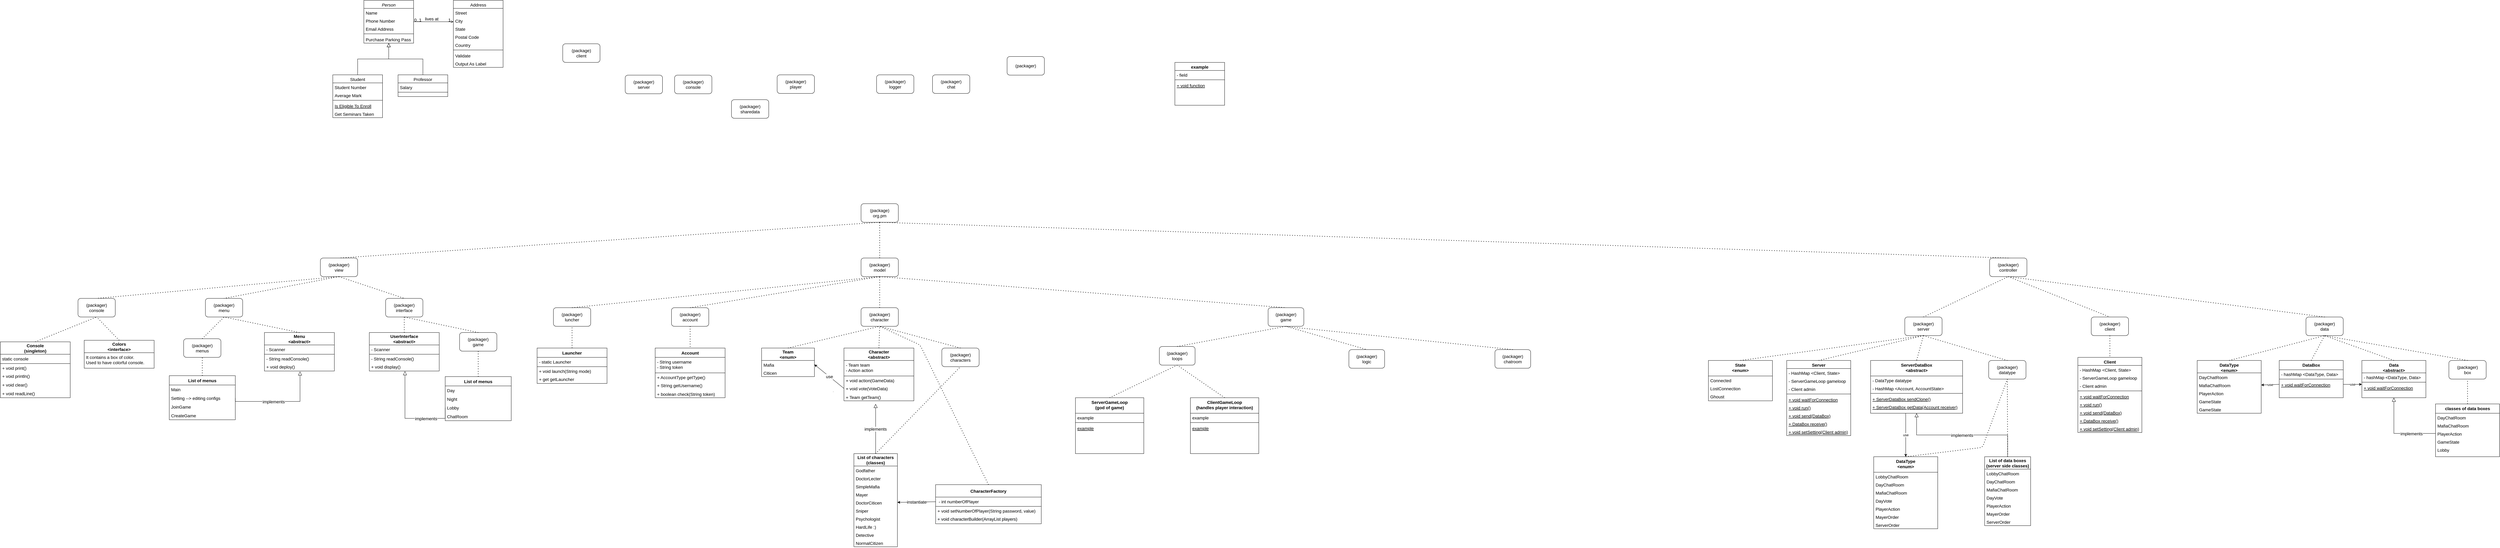 <mxfile version="14.7.2" type="github">
  <diagram id="C5RBs43oDa-KdzZeNtuy" name="Page-1">
    <mxGraphModel dx="5273" dy="2366" grid="1" gridSize="10" guides="1" tooltips="1" connect="1" arrows="1" fold="1" page="1" pageScale="1" pageWidth="827" pageHeight="1169" math="0" shadow="0">
      <root>
        <mxCell id="WIyWlLk6GJQsqaUBKTNV-0" />
        <mxCell id="WIyWlLk6GJQsqaUBKTNV-1" parent="WIyWlLk6GJQsqaUBKTNV-0" />
        <mxCell id="_VDWkb_VNSraSOcVhv75-7" value="(package)&lt;br style=&quot;font-size: 14px;&quot;&gt;client" style="rounded=1;whiteSpace=wrap;html=1;fontSize=14;" parent="WIyWlLk6GJQsqaUBKTNV-1" vertex="1">
          <mxGeometry x="-1490" y="-710" width="120" height="60" as="geometry" />
        </mxCell>
        <mxCell id="_VDWkb_VNSraSOcVhv75-8" value="(package)&lt;br style=&quot;font-size: 14px;&quot;&gt;org.pm" style="rounded=1;whiteSpace=wrap;html=1;fontSize=14;" parent="WIyWlLk6GJQsqaUBKTNV-1" vertex="1">
          <mxGeometry x="-530" y="-195" width="120" height="60" as="geometry" />
        </mxCell>
        <mxCell id="_VDWkb_VNSraSOcVhv75-9" value="(packager)&lt;br style=&quot;font-size: 14px;&quot;&gt;server" style="rounded=1;whiteSpace=wrap;html=1;fontSize=14;" parent="WIyWlLk6GJQsqaUBKTNV-1" vertex="1">
          <mxGeometry x="-1289" y="-609" width="120" height="60" as="geometry" />
        </mxCell>
        <mxCell id="_VDWkb_VNSraSOcVhv75-10" value="(packager)&lt;br style=&quot;font-size: 14px;&quot;&gt;console" style="rounded=1;whiteSpace=wrap;html=1;fontSize=14;" parent="WIyWlLk6GJQsqaUBKTNV-1" vertex="1">
          <mxGeometry x="-1130" y="-609" width="120" height="60" as="geometry" />
        </mxCell>
        <mxCell id="_VDWkb_VNSraSOcVhv75-11" value="(packager)&lt;br style=&quot;font-size: 14px;&quot;&gt;" style="rounded=1;whiteSpace=wrap;html=1;fontSize=14;" parent="WIyWlLk6GJQsqaUBKTNV-1" vertex="1">
          <mxGeometry x="-60" y="-669" width="120" height="60" as="geometry" />
        </mxCell>
        <mxCell id="_VDWkb_VNSraSOcVhv75-12" value="(packager)&lt;br style=&quot;font-size: 14px&quot;&gt;sharedata" style="rounded=1;whiteSpace=wrap;html=1;fontSize=14;" parent="WIyWlLk6GJQsqaUBKTNV-1" vertex="1">
          <mxGeometry x="-947" y="-530" width="120" height="60" as="geometry" />
        </mxCell>
        <mxCell id="_VDWkb_VNSraSOcVhv75-14" value="(packager)&lt;br style=&quot;font-size: 14px;&quot;&gt;player" style="rounded=1;whiteSpace=wrap;html=1;fontSize=14;" parent="WIyWlLk6GJQsqaUBKTNV-1" vertex="1">
          <mxGeometry x="-800" y="-610" width="120" height="60" as="geometry" />
        </mxCell>
        <mxCell id="_VDWkb_VNSraSOcVhv75-15" value="(packager)&lt;br style=&quot;font-size: 14px;&quot;&gt;character&lt;br style=&quot;font-size: 14px;&quot;&gt;" style="rounded=1;whiteSpace=wrap;html=1;fontSize=14;" parent="WIyWlLk6GJQsqaUBKTNV-1" vertex="1">
          <mxGeometry x="-530" y="140" width="120" height="60" as="geometry" />
        </mxCell>
        <mxCell id="_VDWkb_VNSraSOcVhv75-16" value="(packager)&lt;br style=&quot;font-size: 14px;&quot;&gt;logger&lt;br style=&quot;font-size: 14px;&quot;&gt;" style="rounded=1;whiteSpace=wrap;html=1;fontSize=14;" parent="WIyWlLk6GJQsqaUBKTNV-1" vertex="1">
          <mxGeometry x="-480" y="-610" width="120" height="60" as="geometry" />
        </mxCell>
        <mxCell id="_VDWkb_VNSraSOcVhv75-17" value="(packager)&lt;br style=&quot;font-size: 14px;&quot;&gt;chat" style="rounded=1;whiteSpace=wrap;html=1;fontSize=14;" parent="WIyWlLk6GJQsqaUBKTNV-1" vertex="1">
          <mxGeometry x="-300" y="-610" width="120" height="60" as="geometry" />
        </mxCell>
        <mxCell id="_VDWkb_VNSraSOcVhv75-19" value="Character&#xa;&lt;abstract&gt;" style="swimlane;fontStyle=1;childLayout=stackLayout;horizontal=1;startSize=40;horizontalStack=0;resizeParent=1;resizeParentMax=0;resizeLast=0;collapsible=1;marginBottom=0;fontSize=14;" parent="WIyWlLk6GJQsqaUBKTNV-1" vertex="1">
          <mxGeometry x="-585" y="270" width="225" height="170" as="geometry">
            <mxRectangle x="-585" y="270" width="100" height="40" as="alternateBounds" />
          </mxGeometry>
        </mxCell>
        <mxCell id="_VDWkb_VNSraSOcVhv75-75" value="- Team team&#xa;- Action action" style="text;fillColor=none;align=left;verticalAlign=top;spacingLeft=4;spacingRight=4;overflow=hidden;rotatable=0;points=[[0,0.5],[1,0.5]];portConstraint=eastwest;fontSize=14;strokeColor=#000000;" parent="_VDWkb_VNSraSOcVhv75-19" vertex="1">
          <mxGeometry y="40" width="225" height="50" as="geometry" />
        </mxCell>
        <mxCell id="_VDWkb_VNSraSOcVhv75-20" value="+ void action(GameData)" style="text;fillColor=none;align=left;verticalAlign=top;spacingLeft=4;spacingRight=4;overflow=hidden;rotatable=0;points=[[0,0.5],[1,0.5]];portConstraint=eastwest;fontSize=14;" parent="_VDWkb_VNSraSOcVhv75-19" vertex="1">
          <mxGeometry y="90" width="225" height="26" as="geometry" />
        </mxCell>
        <mxCell id="_VDWkb_VNSraSOcVhv75-21" value="+ void vote(VoteData)" style="text;strokeColor=none;fillColor=none;align=left;verticalAlign=top;spacingLeft=4;spacingRight=4;overflow=hidden;rotatable=0;points=[[0,0.5],[1,0.5]];portConstraint=eastwest;fontSize=14;" parent="_VDWkb_VNSraSOcVhv75-19" vertex="1">
          <mxGeometry y="116" width="225" height="28" as="geometry" />
        </mxCell>
        <mxCell id="_VDWkb_VNSraSOcVhv75-46" value="+ Team getTeam()" style="text;strokeColor=none;fillColor=none;align=left;verticalAlign=top;spacingLeft=4;spacingRight=4;overflow=hidden;rotatable=0;points=[[0,0.5],[1,0.5]];portConstraint=eastwest;fontSize=14;" parent="_VDWkb_VNSraSOcVhv75-19" vertex="1">
          <mxGeometry y="144" width="225" height="26" as="geometry" />
        </mxCell>
        <mxCell id="_VDWkb_VNSraSOcVhv75-23" value="" style="endArrow=none;dashed=1;html=1;dashPattern=1 3;strokeWidth=2;entryX=0.5;entryY=1;entryDx=0;entryDy=0;exitX=0.5;exitY=0;exitDx=0;exitDy=0;fontSize=14;" parent="WIyWlLk6GJQsqaUBKTNV-1" source="_VDWkb_VNSraSOcVhv75-19" target="_VDWkb_VNSraSOcVhv75-15" edge="1">
          <mxGeometry width="50" height="50" relative="1" as="geometry">
            <mxPoint x="220" y="300" as="sourcePoint" />
            <mxPoint x="270" y="250" as="targetPoint" />
          </mxGeometry>
        </mxCell>
        <mxCell id="_VDWkb_VNSraSOcVhv75-28" value="(packager)&lt;br style=&quot;font-size: 14px;&quot;&gt;model" style="rounded=1;whiteSpace=wrap;html=1;fontSize=14;" parent="WIyWlLk6GJQsqaUBKTNV-1" vertex="1">
          <mxGeometry x="-530" y="-20" width="120" height="60" as="geometry" />
        </mxCell>
        <mxCell id="_VDWkb_VNSraSOcVhv75-29" value="(packager)&lt;br style=&quot;font-size: 14px;&quot;&gt;view" style="rounded=1;whiteSpace=wrap;html=1;fontSize=14;" parent="WIyWlLk6GJQsqaUBKTNV-1" vertex="1">
          <mxGeometry x="-2270" y="-20" width="120" height="60" as="geometry" />
        </mxCell>
        <mxCell id="_VDWkb_VNSraSOcVhv75-30" value="(packager)&lt;br style=&quot;font-size: 14px;&quot;&gt;controller" style="rounded=1;whiteSpace=wrap;html=1;fontSize=14;" parent="WIyWlLk6GJQsqaUBKTNV-1" vertex="1">
          <mxGeometry x="3102" y="-20" width="120" height="60" as="geometry" />
        </mxCell>
        <mxCell id="_VDWkb_VNSraSOcVhv75-31" value="" style="endArrow=none;dashed=1;html=1;dashPattern=1 3;strokeWidth=2;exitX=0.5;exitY=0;exitDx=0;exitDy=0;entryX=0.5;entryY=1;entryDx=0;entryDy=0;fontSize=14;" parent="WIyWlLk6GJQsqaUBKTNV-1" source="_VDWkb_VNSraSOcVhv75-28" target="_VDWkb_VNSraSOcVhv75-8" edge="1">
          <mxGeometry width="50" height="50" relative="1" as="geometry">
            <mxPoint x="-500" y="-30" as="sourcePoint" />
            <mxPoint x="-450" y="-80" as="targetPoint" />
          </mxGeometry>
        </mxCell>
        <mxCell id="_VDWkb_VNSraSOcVhv75-32" value="" style="endArrow=none;dashed=1;html=1;dashPattern=1 3;strokeWidth=2;exitX=0.5;exitY=0;exitDx=0;exitDy=0;entryX=0.5;entryY=1;entryDx=0;entryDy=0;fontSize=14;" parent="WIyWlLk6GJQsqaUBKTNV-1" source="_VDWkb_VNSraSOcVhv75-15" target="_VDWkb_VNSraSOcVhv75-28" edge="1">
          <mxGeometry width="50" height="50" relative="1" as="geometry">
            <mxPoint x="-180" y="150" as="sourcePoint" />
            <mxPoint x="-130" y="100" as="targetPoint" />
          </mxGeometry>
        </mxCell>
        <mxCell id="_VDWkb_VNSraSOcVhv75-39" value="&lt;hr style=&quot;font-size: 14px;&quot;&gt;" style="text;html=1;align=center;verticalAlign=middle;resizable=0;points=[];autosize=1;strokeColor=none;fontSize=14;" parent="WIyWlLk6GJQsqaUBKTNV-1" vertex="1">
          <mxGeometry x="-630" y="400" width="20" height="20" as="geometry" />
        </mxCell>
        <mxCell id="_VDWkb_VNSraSOcVhv75-50" value="List of characters&#xa;(classes)" style="swimlane;fontStyle=1;childLayout=stackLayout;horizontal=1;startSize=40;fillColor=none;horizontalStack=0;resizeParent=1;resizeParentMax=0;resizeLast=0;collapsible=1;marginBottom=0;fontSize=14;" parent="WIyWlLk6GJQsqaUBKTNV-1" vertex="1">
          <mxGeometry x="-553" y="610" width="140" height="300" as="geometry" />
        </mxCell>
        <mxCell id="_VDWkb_VNSraSOcVhv75-51" value="Godfather" style="text;strokeColor=none;fillColor=none;align=left;verticalAlign=top;spacingLeft=4;spacingRight=4;overflow=hidden;rotatable=0;points=[[0,0.5],[1,0.5]];portConstraint=eastwest;fontSize=14;" parent="_VDWkb_VNSraSOcVhv75-50" vertex="1">
          <mxGeometry y="40" width="140" height="26" as="geometry" />
        </mxCell>
        <mxCell id="_VDWkb_VNSraSOcVhv75-52" value="DoctorLecter" style="text;strokeColor=none;fillColor=none;align=left;verticalAlign=top;spacingLeft=4;spacingRight=4;overflow=hidden;rotatable=0;points=[[0,0.5],[1,0.5]];portConstraint=eastwest;fontSize=14;" parent="_VDWkb_VNSraSOcVhv75-50" vertex="1">
          <mxGeometry y="66" width="140" height="26" as="geometry" />
        </mxCell>
        <mxCell id="_VDWkb_VNSraSOcVhv75-53" value="SimpleMafia" style="text;strokeColor=none;fillColor=none;align=left;verticalAlign=top;spacingLeft=4;spacingRight=4;overflow=hidden;rotatable=0;points=[[0,0.5],[1,0.5]];portConstraint=eastwest;fontSize=14;" parent="_VDWkb_VNSraSOcVhv75-50" vertex="1">
          <mxGeometry y="92" width="140" height="26" as="geometry" />
        </mxCell>
        <mxCell id="_VDWkb_VNSraSOcVhv75-64" value="Mayer" style="text;strokeColor=none;fillColor=none;align=left;verticalAlign=top;spacingLeft=4;spacingRight=4;overflow=hidden;rotatable=0;points=[[0,0.5],[1,0.5]];portConstraint=eastwest;fontSize=14;" parent="_VDWkb_VNSraSOcVhv75-50" vertex="1">
          <mxGeometry y="118" width="140" height="26" as="geometry" />
        </mxCell>
        <mxCell id="_VDWkb_VNSraSOcVhv75-67" value="DoctorCiticen" style="text;strokeColor=none;fillColor=none;align=left;verticalAlign=top;spacingLeft=4;spacingRight=4;overflow=hidden;rotatable=0;points=[[0,0.5],[1,0.5]];portConstraint=eastwest;fontSize=14;" parent="_VDWkb_VNSraSOcVhv75-50" vertex="1">
          <mxGeometry y="144" width="140" height="26" as="geometry" />
        </mxCell>
        <mxCell id="_VDWkb_VNSraSOcVhv75-69" value="Sniper" style="text;strokeColor=none;fillColor=none;align=left;verticalAlign=top;spacingLeft=4;spacingRight=4;overflow=hidden;rotatable=0;points=[[0,0.5],[1,0.5]];portConstraint=eastwest;fontSize=14;" parent="_VDWkb_VNSraSOcVhv75-50" vertex="1">
          <mxGeometry y="170" width="140" height="26" as="geometry" />
        </mxCell>
        <mxCell id="_VDWkb_VNSraSOcVhv75-68" value="Psychologist" style="text;strokeColor=none;fillColor=none;align=left;verticalAlign=top;spacingLeft=4;spacingRight=4;overflow=hidden;rotatable=0;points=[[0,0.5],[1,0.5]];portConstraint=eastwest;fontSize=14;" parent="_VDWkb_VNSraSOcVhv75-50" vertex="1">
          <mxGeometry y="196" width="140" height="26" as="geometry" />
        </mxCell>
        <mxCell id="_VDWkb_VNSraSOcVhv75-66" value="HardLife :)" style="text;strokeColor=none;fillColor=none;align=left;verticalAlign=top;spacingLeft=4;spacingRight=4;overflow=hidden;rotatable=0;points=[[0,0.5],[1,0.5]];portConstraint=eastwest;fontSize=14;" parent="_VDWkb_VNSraSOcVhv75-50" vertex="1">
          <mxGeometry y="222" width="140" height="26" as="geometry" />
        </mxCell>
        <mxCell id="_VDWkb_VNSraSOcVhv75-65" value="Detective" style="text;strokeColor=none;fillColor=none;align=left;verticalAlign=top;spacingLeft=4;spacingRight=4;overflow=hidden;rotatable=0;points=[[0,0.5],[1,0.5]];portConstraint=eastwest;fontSize=14;" parent="_VDWkb_VNSraSOcVhv75-50" vertex="1">
          <mxGeometry y="248" width="140" height="26" as="geometry" />
        </mxCell>
        <mxCell id="_VDWkb_VNSraSOcVhv75-62" value="NormalCitizen&#xa;" style="text;strokeColor=none;fillColor=none;align=left;verticalAlign=top;spacingLeft=4;spacingRight=4;overflow=hidden;rotatable=0;points=[[0,0.5],[1,0.5]];portConstraint=eastwest;fontSize=14;" parent="_VDWkb_VNSraSOcVhv75-50" vertex="1">
          <mxGeometry y="274" width="140" height="26" as="geometry" />
        </mxCell>
        <mxCell id="_VDWkb_VNSraSOcVhv75-55" value="Team&#xa;&lt;enum&gt;" style="swimlane;fontStyle=1;childLayout=stackLayout;horizontal=1;startSize=40;fillColor=none;horizontalStack=0;resizeParent=1;resizeParentMax=0;resizeLast=0;collapsible=1;marginBottom=0;fontSize=14;" parent="WIyWlLk6GJQsqaUBKTNV-1" vertex="1">
          <mxGeometry x="-850" y="270" width="170" height="92" as="geometry" />
        </mxCell>
        <mxCell id="_VDWkb_VNSraSOcVhv75-56" value="Mafia" style="text;strokeColor=none;fillColor=none;align=left;verticalAlign=top;spacingLeft=4;spacingRight=4;overflow=hidden;rotatable=0;points=[[0,0.5],[1,0.5]];portConstraint=eastwest;fontSize=14;" parent="_VDWkb_VNSraSOcVhv75-55" vertex="1">
          <mxGeometry y="40" width="170" height="26" as="geometry" />
        </mxCell>
        <mxCell id="_VDWkb_VNSraSOcVhv75-57" value="Citicen" style="text;strokeColor=none;fillColor=none;align=left;verticalAlign=top;spacingLeft=4;spacingRight=4;overflow=hidden;rotatable=0;points=[[0,0.5],[1,0.5]];portConstraint=eastwest;fontSize=14;" parent="_VDWkb_VNSraSOcVhv75-55" vertex="1">
          <mxGeometry y="66" width="170" height="26" as="geometry" />
        </mxCell>
        <mxCell id="_VDWkb_VNSraSOcVhv75-60" value="" style="endArrow=none;dashed=1;html=1;dashPattern=1 3;strokeWidth=2;fontSize=14;exitX=0.5;exitY=0;exitDx=0;exitDy=0;" parent="WIyWlLk6GJQsqaUBKTNV-1" source="_VDWkb_VNSraSOcVhv75-55" edge="1">
          <mxGeometry width="50" height="50" relative="1" as="geometry">
            <mxPoint x="-590" y="430" as="sourcePoint" />
            <mxPoint x="-470" y="200" as="targetPoint" />
          </mxGeometry>
        </mxCell>
        <mxCell id="_VDWkb_VNSraSOcVhv75-61" value="use" style="endArrow=classic;html=1;fontSize=14;exitX=0;exitY=0.5;exitDx=0;exitDy=0;entryX=1;entryY=0.5;entryDx=0;entryDy=0;" parent="WIyWlLk6GJQsqaUBKTNV-1" source="_VDWkb_VNSraSOcVhv75-21" target="_VDWkb_VNSraSOcVhv75-56" edge="1">
          <mxGeometry width="50" height="50" relative="1" as="geometry">
            <mxPoint x="-590" y="430" as="sourcePoint" />
            <mxPoint x="-540" y="380" as="targetPoint" />
          </mxGeometry>
        </mxCell>
        <mxCell id="_VDWkb_VNSraSOcVhv75-71" value="instantiate" style="endArrow=classic;html=1;fontSize=14;exitX=0;exitY=0.5;exitDx=0;exitDy=0;entryX=1;entryY=0.5;entryDx=0;entryDy=0;" parent="WIyWlLk6GJQsqaUBKTNV-1" source="I45gT4rz-AuL1LMGK9G_-71" target="_VDWkb_VNSraSOcVhv75-67" edge="1">
          <mxGeometry width="50" height="50" relative="1" as="geometry">
            <mxPoint x="-250" y="470" as="sourcePoint" />
            <mxPoint x="-200" y="420" as="targetPoint" />
          </mxGeometry>
        </mxCell>
        <mxCell id="I45gT4rz-AuL1LMGK9G_-0" value="Person" style="swimlane;fontStyle=2;align=center;verticalAlign=top;childLayout=stackLayout;horizontal=1;startSize=26;horizontalStack=0;resizeParent=1;resizeLast=0;collapsible=1;marginBottom=0;rounded=0;shadow=0;strokeWidth=1;fontSize=14;" parent="WIyWlLk6GJQsqaUBKTNV-1" vertex="1">
          <mxGeometry x="-2130" y="-850" width="160" height="138" as="geometry">
            <mxRectangle x="230" y="140" width="160" height="26" as="alternateBounds" />
          </mxGeometry>
        </mxCell>
        <mxCell id="I45gT4rz-AuL1LMGK9G_-1" value="Name" style="text;align=left;verticalAlign=top;spacingLeft=4;spacingRight=4;overflow=hidden;rotatable=0;points=[[0,0.5],[1,0.5]];portConstraint=eastwest;fontSize=14;" parent="I45gT4rz-AuL1LMGK9G_-0" vertex="1">
          <mxGeometry y="26" width="160" height="26" as="geometry" />
        </mxCell>
        <mxCell id="I45gT4rz-AuL1LMGK9G_-2" value="Phone Number" style="text;align=left;verticalAlign=top;spacingLeft=4;spacingRight=4;overflow=hidden;rotatable=0;points=[[0,0.5],[1,0.5]];portConstraint=eastwest;rounded=0;shadow=0;html=0;fontSize=14;" parent="I45gT4rz-AuL1LMGK9G_-0" vertex="1">
          <mxGeometry y="52" width="160" height="26" as="geometry" />
        </mxCell>
        <mxCell id="I45gT4rz-AuL1LMGK9G_-3" value="Email Address" style="text;align=left;verticalAlign=top;spacingLeft=4;spacingRight=4;overflow=hidden;rotatable=0;points=[[0,0.5],[1,0.5]];portConstraint=eastwest;rounded=0;shadow=0;html=0;fontSize=14;" parent="I45gT4rz-AuL1LMGK9G_-0" vertex="1">
          <mxGeometry y="78" width="160" height="26" as="geometry" />
        </mxCell>
        <mxCell id="I45gT4rz-AuL1LMGK9G_-4" value="" style="line;html=1;strokeWidth=1;align=left;verticalAlign=middle;spacingTop=-1;spacingLeft=3;spacingRight=3;rotatable=0;labelPosition=right;points=[];portConstraint=eastwest;fontSize=14;" parent="I45gT4rz-AuL1LMGK9G_-0" vertex="1">
          <mxGeometry y="104" width="160" height="8" as="geometry" />
        </mxCell>
        <mxCell id="I45gT4rz-AuL1LMGK9G_-5" value="Purchase Parking Pass" style="text;align=left;verticalAlign=top;spacingLeft=4;spacingRight=4;overflow=hidden;rotatable=0;points=[[0,0.5],[1,0.5]];portConstraint=eastwest;fontSize=14;" parent="I45gT4rz-AuL1LMGK9G_-0" vertex="1">
          <mxGeometry y="112" width="160" height="26" as="geometry" />
        </mxCell>
        <mxCell id="I45gT4rz-AuL1LMGK9G_-6" value="Student" style="swimlane;fontStyle=0;align=center;verticalAlign=top;childLayout=stackLayout;horizontal=1;startSize=26;horizontalStack=0;resizeParent=1;resizeLast=0;collapsible=1;marginBottom=0;rounded=0;shadow=0;strokeWidth=1;fontSize=14;" parent="WIyWlLk6GJQsqaUBKTNV-1" vertex="1">
          <mxGeometry x="-2230" y="-610" width="160" height="138" as="geometry">
            <mxRectangle x="130" y="380" width="160" height="26" as="alternateBounds" />
          </mxGeometry>
        </mxCell>
        <mxCell id="I45gT4rz-AuL1LMGK9G_-7" value="Student Number" style="text;align=left;verticalAlign=top;spacingLeft=4;spacingRight=4;overflow=hidden;rotatable=0;points=[[0,0.5],[1,0.5]];portConstraint=eastwest;fontSize=14;" parent="I45gT4rz-AuL1LMGK9G_-6" vertex="1">
          <mxGeometry y="26" width="160" height="26" as="geometry" />
        </mxCell>
        <mxCell id="I45gT4rz-AuL1LMGK9G_-8" value="Average Mark" style="text;align=left;verticalAlign=top;spacingLeft=4;spacingRight=4;overflow=hidden;rotatable=0;points=[[0,0.5],[1,0.5]];portConstraint=eastwest;rounded=0;shadow=0;html=0;fontSize=14;" parent="I45gT4rz-AuL1LMGK9G_-6" vertex="1">
          <mxGeometry y="52" width="160" height="26" as="geometry" />
        </mxCell>
        <mxCell id="I45gT4rz-AuL1LMGK9G_-9" value="" style="line;html=1;strokeWidth=1;align=left;verticalAlign=middle;spacingTop=-1;spacingLeft=3;spacingRight=3;rotatable=0;labelPosition=right;points=[];portConstraint=eastwest;fontSize=14;" parent="I45gT4rz-AuL1LMGK9G_-6" vertex="1">
          <mxGeometry y="78" width="160" height="8" as="geometry" />
        </mxCell>
        <mxCell id="I45gT4rz-AuL1LMGK9G_-10" value="Is Eligible To Enroll" style="text;align=left;verticalAlign=top;spacingLeft=4;spacingRight=4;overflow=hidden;rotatable=0;points=[[0,0.5],[1,0.5]];portConstraint=eastwest;fontStyle=4;fontSize=14;" parent="I45gT4rz-AuL1LMGK9G_-6" vertex="1">
          <mxGeometry y="86" width="160" height="26" as="geometry" />
        </mxCell>
        <mxCell id="I45gT4rz-AuL1LMGK9G_-11" value="Get Seminars Taken" style="text;align=left;verticalAlign=top;spacingLeft=4;spacingRight=4;overflow=hidden;rotatable=0;points=[[0,0.5],[1,0.5]];portConstraint=eastwest;fontSize=14;" parent="I45gT4rz-AuL1LMGK9G_-6" vertex="1">
          <mxGeometry y="112" width="160" height="26" as="geometry" />
        </mxCell>
        <mxCell id="I45gT4rz-AuL1LMGK9G_-12" value="" style="endArrow=block;endSize=10;endFill=0;shadow=0;strokeWidth=1;rounded=0;edgeStyle=elbowEdgeStyle;elbow=vertical;fontSize=14;" parent="WIyWlLk6GJQsqaUBKTNV-1" source="I45gT4rz-AuL1LMGK9G_-6" target="I45gT4rz-AuL1LMGK9G_-0" edge="1">
          <mxGeometry width="160" relative="1" as="geometry">
            <mxPoint x="-2150" y="-767" as="sourcePoint" />
            <mxPoint x="-2150" y="-767" as="targetPoint" />
          </mxGeometry>
        </mxCell>
        <mxCell id="I45gT4rz-AuL1LMGK9G_-13" value="Professor" style="swimlane;fontStyle=0;align=center;verticalAlign=top;childLayout=stackLayout;horizontal=1;startSize=26;horizontalStack=0;resizeParent=1;resizeLast=0;collapsible=1;marginBottom=0;rounded=0;shadow=0;strokeWidth=1;fontSize=14;" parent="WIyWlLk6GJQsqaUBKTNV-1" vertex="1">
          <mxGeometry x="-2020" y="-610" width="160" height="70" as="geometry">
            <mxRectangle x="340" y="380" width="170" height="26" as="alternateBounds" />
          </mxGeometry>
        </mxCell>
        <mxCell id="I45gT4rz-AuL1LMGK9G_-14" value="Salary" style="text;align=left;verticalAlign=top;spacingLeft=4;spacingRight=4;overflow=hidden;rotatable=0;points=[[0,0.5],[1,0.5]];portConstraint=eastwest;fontSize=14;" parent="I45gT4rz-AuL1LMGK9G_-13" vertex="1">
          <mxGeometry y="26" width="160" height="26" as="geometry" />
        </mxCell>
        <mxCell id="I45gT4rz-AuL1LMGK9G_-15" value="" style="line;html=1;strokeWidth=1;align=left;verticalAlign=middle;spacingTop=-1;spacingLeft=3;spacingRight=3;rotatable=0;labelPosition=right;points=[];portConstraint=eastwest;fontSize=14;" parent="I45gT4rz-AuL1LMGK9G_-13" vertex="1">
          <mxGeometry y="52" width="160" height="8" as="geometry" />
        </mxCell>
        <mxCell id="I45gT4rz-AuL1LMGK9G_-16" value="" style="endArrow=block;endSize=10;endFill=0;shadow=0;strokeWidth=1;rounded=0;edgeStyle=elbowEdgeStyle;elbow=vertical;fontSize=14;" parent="WIyWlLk6GJQsqaUBKTNV-1" source="I45gT4rz-AuL1LMGK9G_-13" target="I45gT4rz-AuL1LMGK9G_-0" edge="1">
          <mxGeometry width="160" relative="1" as="geometry">
            <mxPoint x="-2140" y="-597" as="sourcePoint" />
            <mxPoint x="-2040" y="-699" as="targetPoint" />
          </mxGeometry>
        </mxCell>
        <mxCell id="I45gT4rz-AuL1LMGK9G_-17" value="Address" style="swimlane;fontStyle=0;align=center;verticalAlign=top;childLayout=stackLayout;horizontal=1;startSize=26;horizontalStack=0;resizeParent=1;resizeLast=0;collapsible=1;marginBottom=0;rounded=0;shadow=0;strokeWidth=1;fontSize=14;" parent="WIyWlLk6GJQsqaUBKTNV-1" vertex="1">
          <mxGeometry x="-1842" y="-850" width="160" height="216" as="geometry">
            <mxRectangle x="550" y="140" width="160" height="26" as="alternateBounds" />
          </mxGeometry>
        </mxCell>
        <mxCell id="I45gT4rz-AuL1LMGK9G_-18" value="Street" style="text;align=left;verticalAlign=top;spacingLeft=4;spacingRight=4;overflow=hidden;rotatable=0;points=[[0,0.5],[1,0.5]];portConstraint=eastwest;fontSize=14;" parent="I45gT4rz-AuL1LMGK9G_-17" vertex="1">
          <mxGeometry y="26" width="160" height="26" as="geometry" />
        </mxCell>
        <mxCell id="I45gT4rz-AuL1LMGK9G_-19" value="City" style="text;align=left;verticalAlign=top;spacingLeft=4;spacingRight=4;overflow=hidden;rotatable=0;points=[[0,0.5],[1,0.5]];portConstraint=eastwest;rounded=0;shadow=0;html=0;fontSize=14;" parent="I45gT4rz-AuL1LMGK9G_-17" vertex="1">
          <mxGeometry y="52" width="160" height="26" as="geometry" />
        </mxCell>
        <mxCell id="I45gT4rz-AuL1LMGK9G_-20" value="State" style="text;align=left;verticalAlign=top;spacingLeft=4;spacingRight=4;overflow=hidden;rotatable=0;points=[[0,0.5],[1,0.5]];portConstraint=eastwest;rounded=0;shadow=0;html=0;fontSize=14;" parent="I45gT4rz-AuL1LMGK9G_-17" vertex="1">
          <mxGeometry y="78" width="160" height="26" as="geometry" />
        </mxCell>
        <mxCell id="I45gT4rz-AuL1LMGK9G_-21" value="Postal Code" style="text;align=left;verticalAlign=top;spacingLeft=4;spacingRight=4;overflow=hidden;rotatable=0;points=[[0,0.5],[1,0.5]];portConstraint=eastwest;rounded=0;shadow=0;html=0;fontSize=14;" parent="I45gT4rz-AuL1LMGK9G_-17" vertex="1">
          <mxGeometry y="104" width="160" height="26" as="geometry" />
        </mxCell>
        <mxCell id="I45gT4rz-AuL1LMGK9G_-22" value="Country" style="text;align=left;verticalAlign=top;spacingLeft=4;spacingRight=4;overflow=hidden;rotatable=0;points=[[0,0.5],[1,0.5]];portConstraint=eastwest;rounded=0;shadow=0;html=0;fontSize=14;" parent="I45gT4rz-AuL1LMGK9G_-17" vertex="1">
          <mxGeometry y="130" width="160" height="26" as="geometry" />
        </mxCell>
        <mxCell id="I45gT4rz-AuL1LMGK9G_-23" value="" style="line;html=1;strokeWidth=1;align=left;verticalAlign=middle;spacingTop=-1;spacingLeft=3;spacingRight=3;rotatable=0;labelPosition=right;points=[];portConstraint=eastwest;fontSize=14;" parent="I45gT4rz-AuL1LMGK9G_-17" vertex="1">
          <mxGeometry y="156" width="160" height="8" as="geometry" />
        </mxCell>
        <mxCell id="I45gT4rz-AuL1LMGK9G_-24" value="Validate" style="text;align=left;verticalAlign=top;spacingLeft=4;spacingRight=4;overflow=hidden;rotatable=0;points=[[0,0.5],[1,0.5]];portConstraint=eastwest;fontSize=14;" parent="I45gT4rz-AuL1LMGK9G_-17" vertex="1">
          <mxGeometry y="164" width="160" height="26" as="geometry" />
        </mxCell>
        <mxCell id="I45gT4rz-AuL1LMGK9G_-25" value="Output As Label" style="text;align=left;verticalAlign=top;spacingLeft=4;spacingRight=4;overflow=hidden;rotatable=0;points=[[0,0.5],[1,0.5]];portConstraint=eastwest;fontSize=14;" parent="I45gT4rz-AuL1LMGK9G_-17" vertex="1">
          <mxGeometry y="190" width="160" height="26" as="geometry" />
        </mxCell>
        <mxCell id="I45gT4rz-AuL1LMGK9G_-26" value="" style="endArrow=open;shadow=0;strokeWidth=1;rounded=0;endFill=1;edgeStyle=elbowEdgeStyle;elbow=vertical;fontSize=14;" parent="WIyWlLk6GJQsqaUBKTNV-1" source="I45gT4rz-AuL1LMGK9G_-0" target="I45gT4rz-AuL1LMGK9G_-17" edge="1">
          <mxGeometry x="0.5" y="41" relative="1" as="geometry">
            <mxPoint x="-1970" y="-778" as="sourcePoint" />
            <mxPoint x="-1810" y="-778" as="targetPoint" />
            <mxPoint x="-40" y="32" as="offset" />
          </mxGeometry>
        </mxCell>
        <mxCell id="I45gT4rz-AuL1LMGK9G_-27" value="0..1" style="resizable=0;align=left;verticalAlign=bottom;labelBackgroundColor=none;fontSize=14;" parent="I45gT4rz-AuL1LMGK9G_-26" connectable="0" vertex="1">
          <mxGeometry x="-1" relative="1" as="geometry">
            <mxPoint y="4" as="offset" />
          </mxGeometry>
        </mxCell>
        <mxCell id="I45gT4rz-AuL1LMGK9G_-28" value="1" style="resizable=0;align=right;verticalAlign=bottom;labelBackgroundColor=none;fontSize=14;" parent="I45gT4rz-AuL1LMGK9G_-26" connectable="0" vertex="1">
          <mxGeometry x="1" relative="1" as="geometry">
            <mxPoint x="-7" y="4" as="offset" />
          </mxGeometry>
        </mxCell>
        <mxCell id="I45gT4rz-AuL1LMGK9G_-29" value="lives at" style="text;html=1;resizable=0;points=[];;align=center;verticalAlign=middle;labelBackgroundColor=none;rounded=0;shadow=0;strokeWidth=1;fontSize=14;" parent="I45gT4rz-AuL1LMGK9G_-26" vertex="1" connectable="0">
          <mxGeometry x="0.5" y="49" relative="1" as="geometry">
            <mxPoint x="-38" y="40" as="offset" />
          </mxGeometry>
        </mxCell>
        <mxCell id="I45gT4rz-AuL1LMGK9G_-37" value="example" style="swimlane;fontStyle=1;align=center;verticalAlign=top;childLayout=stackLayout;horizontal=1;startSize=26;horizontalStack=0;resizeParent=1;resizeLast=0;collapsible=1;marginBottom=0;rounded=0;shadow=0;strokeWidth=1;fontSize=14;" parent="WIyWlLk6GJQsqaUBKTNV-1" vertex="1">
          <mxGeometry x="480" y="-650" width="160" height="138" as="geometry">
            <mxRectangle x="130" y="380" width="160" height="26" as="alternateBounds" />
          </mxGeometry>
        </mxCell>
        <mxCell id="I45gT4rz-AuL1LMGK9G_-38" value="- field" style="text;align=left;verticalAlign=top;spacingLeft=4;spacingRight=4;overflow=hidden;rotatable=0;points=[[0,0.5],[1,0.5]];portConstraint=eastwest;fontSize=14;" parent="I45gT4rz-AuL1LMGK9G_-37" vertex="1">
          <mxGeometry y="26" width="160" height="26" as="geometry" />
        </mxCell>
        <mxCell id="I45gT4rz-AuL1LMGK9G_-39" value="" style="line;html=1;strokeWidth=1;align=left;verticalAlign=middle;spacingTop=-1;spacingLeft=3;spacingRight=3;rotatable=0;labelPosition=right;points=[];portConstraint=eastwest;fontSize=14;" parent="I45gT4rz-AuL1LMGK9G_-37" vertex="1">
          <mxGeometry y="52" width="160" height="8" as="geometry" />
        </mxCell>
        <mxCell id="I45gT4rz-AuL1LMGK9G_-40" value="+ void function" style="text;align=left;verticalAlign=top;spacingLeft=4;spacingRight=4;overflow=hidden;rotatable=0;points=[[0,0.5],[1,0.5]];portConstraint=eastwest;fontStyle=4;fontSize=14;" parent="I45gT4rz-AuL1LMGK9G_-37" vertex="1">
          <mxGeometry y="60" width="160" height="26" as="geometry" />
        </mxCell>
        <mxCell id="I45gT4rz-AuL1LMGK9G_-41" value="implements" style="endArrow=block;endSize=10;endFill=0;shadow=0;strokeWidth=1;rounded=0;edgeStyle=elbowEdgeStyle;elbow=vertical;exitX=0.5;exitY=0;exitDx=0;exitDy=0;entryX=0.453;entryY=1.385;entryDx=0;entryDy=0;entryPerimeter=0;fontSize=14;" parent="WIyWlLk6GJQsqaUBKTNV-1" source="_VDWkb_VNSraSOcVhv75-50" target="_VDWkb_VNSraSOcVhv75-46" edge="1">
          <mxGeometry width="160" relative="1" as="geometry">
            <mxPoint x="-740" y="760" as="sourcePoint" />
            <mxPoint x="-740" y="690.0" as="targetPoint" />
          </mxGeometry>
        </mxCell>
        <mxCell id="I45gT4rz-AuL1LMGK9G_-42" value="(packager)&lt;br style=&quot;font-size: 14px&quot;&gt;game" style="rounded=1;whiteSpace=wrap;html=1;fontSize=14;" parent="WIyWlLk6GJQsqaUBKTNV-1" vertex="1">
          <mxGeometry x="780" y="140" width="115" height="60" as="geometry" />
        </mxCell>
        <mxCell id="I45gT4rz-AuL1LMGK9G_-45" value="Server" style="swimlane;fontStyle=1;align=center;verticalAlign=top;childLayout=stackLayout;horizontal=1;startSize=26;horizontalStack=0;resizeParent=1;resizeLast=0;collapsible=1;marginBottom=0;rounded=0;shadow=0;strokeWidth=1;fontSize=14;" parent="WIyWlLk6GJQsqaUBKTNV-1" vertex="1">
          <mxGeometry x="2449" y="310" width="206" height="242" as="geometry">
            <mxRectangle x="130" y="380" width="160" height="26" as="alternateBounds" />
          </mxGeometry>
        </mxCell>
        <mxCell id="I45gT4rz-AuL1LMGK9G_-46" value="- HashMap &lt;Client, State&gt;" style="text;align=left;verticalAlign=top;spacingLeft=4;spacingRight=4;overflow=hidden;rotatable=0;points=[[0,0.5],[1,0.5]];portConstraint=eastwest;fontSize=14;" parent="I45gT4rz-AuL1LMGK9G_-45" vertex="1">
          <mxGeometry y="26" width="206" height="26" as="geometry" />
        </mxCell>
        <mxCell id="I45gT4rz-AuL1LMGK9G_-52" value="- ServerGameLoop gameloop" style="text;align=left;verticalAlign=top;spacingLeft=4;spacingRight=4;overflow=hidden;rotatable=0;points=[[0,0.5],[1,0.5]];portConstraint=eastwest;fontStyle=0;fontSize=14;" parent="I45gT4rz-AuL1LMGK9G_-45" vertex="1">
          <mxGeometry y="52" width="206" height="26" as="geometry" />
        </mxCell>
        <mxCell id="ApgsbRBdFQDTn5cnWwwz-6" value="- Client admin" style="text;align=left;verticalAlign=top;spacingLeft=4;spacingRight=4;overflow=hidden;rotatable=0;points=[[0,0.5],[1,0.5]];portConstraint=eastwest;fontStyle=0;fontSize=14;" parent="I45gT4rz-AuL1LMGK9G_-45" vertex="1">
          <mxGeometry y="78" width="206" height="26" as="geometry" />
        </mxCell>
        <mxCell id="I45gT4rz-AuL1LMGK9G_-47" value="" style="line;html=1;strokeWidth=1;align=left;verticalAlign=middle;spacingTop=-1;spacingLeft=3;spacingRight=3;rotatable=0;labelPosition=right;points=[];portConstraint=eastwest;fontSize=14;" parent="I45gT4rz-AuL1LMGK9G_-45" vertex="1">
          <mxGeometry y="104" width="206" height="8" as="geometry" />
        </mxCell>
        <mxCell id="I45gT4rz-AuL1LMGK9G_-48" value="+ void waitForConnection" style="text;align=left;verticalAlign=top;spacingLeft=4;spacingRight=4;overflow=hidden;rotatable=0;points=[[0,0.5],[1,0.5]];portConstraint=eastwest;fontStyle=4;fontSize=14;" parent="I45gT4rz-AuL1LMGK9G_-45" vertex="1">
          <mxGeometry y="112" width="206" height="26" as="geometry" />
        </mxCell>
        <mxCell id="I45gT4rz-AuL1LMGK9G_-50" value="+ void run()" style="text;align=left;verticalAlign=top;spacingLeft=4;spacingRight=4;overflow=hidden;rotatable=0;points=[[0,0.5],[1,0.5]];portConstraint=eastwest;fontStyle=4;fontSize=14;" parent="I45gT4rz-AuL1LMGK9G_-45" vertex="1">
          <mxGeometry y="138" width="206" height="26" as="geometry" />
        </mxCell>
        <mxCell id="ApgsbRBdFQDTn5cnWwwz-86" value="+ void send(DataBox)" style="text;align=left;verticalAlign=top;spacingLeft=4;spacingRight=4;overflow=hidden;rotatable=0;points=[[0,0.5],[1,0.5]];portConstraint=eastwest;fontStyle=4;fontSize=14;" parent="I45gT4rz-AuL1LMGK9G_-45" vertex="1">
          <mxGeometry y="164" width="206" height="26" as="geometry" />
        </mxCell>
        <mxCell id="ApgsbRBdFQDTn5cnWwwz-85" value="+ DataBox receive()" style="text;align=left;verticalAlign=top;spacingLeft=4;spacingRight=4;overflow=hidden;rotatable=0;points=[[0,0.5],[1,0.5]];portConstraint=eastwest;fontStyle=4;fontSize=14;" parent="I45gT4rz-AuL1LMGK9G_-45" vertex="1">
          <mxGeometry y="190" width="206" height="26" as="geometry" />
        </mxCell>
        <mxCell id="I45gT4rz-AuL1LMGK9G_-51" value="+ void setSetting(Client admin)" style="text;align=left;verticalAlign=top;spacingLeft=4;spacingRight=4;overflow=hidden;rotatable=0;points=[[0,0.5],[1,0.5]];portConstraint=eastwest;fontStyle=4;fontSize=14;" parent="I45gT4rz-AuL1LMGK9G_-45" vertex="1">
          <mxGeometry y="216" width="206" height="26" as="geometry" />
        </mxCell>
        <mxCell id="I45gT4rz-AuL1LMGK9G_-53" value="" style="endArrow=none;dashed=1;html=1;dashPattern=1 3;strokeWidth=2;fontSize=14;exitX=0.5;exitY=0;exitDx=0;exitDy=0;" parent="WIyWlLk6GJQsqaUBKTNV-1" source="I45gT4rz-AuL1LMGK9G_-70" edge="1">
          <mxGeometry width="50" height="50" relative="1" as="geometry">
            <mxPoint x="-440" y="430" as="sourcePoint" />
            <mxPoint x="-470" y="200" as="targetPoint" />
            <Array as="points">
              <mxPoint x="-340" y="260" />
            </Array>
          </mxGeometry>
        </mxCell>
        <mxCell id="I45gT4rz-AuL1LMGK9G_-54" value="" style="endArrow=none;dashed=1;html=1;dashPattern=1 3;strokeWidth=2;fontSize=14;entryX=0.5;entryY=0;entryDx=0;entryDy=0;exitX=0.5;exitY=1;exitDx=0;exitDy=0;" parent="WIyWlLk6GJQsqaUBKTNV-1" source="_VDWkb_VNSraSOcVhv75-8" target="_VDWkb_VNSraSOcVhv75-30" edge="1">
          <mxGeometry width="50" height="50" relative="1" as="geometry">
            <mxPoint x="-210" y="-120" as="sourcePoint" />
            <mxPoint x="-100" y="40" as="targetPoint" />
          </mxGeometry>
        </mxCell>
        <mxCell id="I45gT4rz-AuL1LMGK9G_-56" value="" style="endArrow=none;dashed=1;html=1;dashPattern=1 3;strokeWidth=2;fontSize=14;entryX=0.5;entryY=0;entryDx=0;entryDy=0;exitX=0.5;exitY=1;exitDx=0;exitDy=0;" parent="WIyWlLk6GJQsqaUBKTNV-1" source="_VDWkb_VNSraSOcVhv75-28" target="I45gT4rz-AuL1LMGK9G_-42" edge="1">
          <mxGeometry width="50" height="50" relative="1" as="geometry">
            <mxPoint x="-150" y="410" as="sourcePoint" />
            <mxPoint x="-100" y="360" as="targetPoint" />
          </mxGeometry>
        </mxCell>
        <mxCell id="I45gT4rz-AuL1LMGK9G_-58" value="" style="endArrow=none;dashed=1;html=1;dashPattern=1 3;strokeWidth=2;fontSize=14;entryX=0.5;entryY=0;entryDx=0;entryDy=0;exitX=0.5;exitY=1;exitDx=0;exitDy=0;" parent="WIyWlLk6GJQsqaUBKTNV-1" source="_VDWkb_VNSraSOcVhv75-8" target="_VDWkb_VNSraSOcVhv75-29" edge="1">
          <mxGeometry width="50" height="50" relative="1" as="geometry">
            <mxPoint x="-540" y="-110" as="sourcePoint" />
            <mxPoint x="-490" y="-160" as="targetPoint" />
          </mxGeometry>
        </mxCell>
        <mxCell id="I45gT4rz-AuL1LMGK9G_-60" value="(packager)&lt;br style=&quot;font-size: 14px&quot;&gt;characters" style="rounded=1;whiteSpace=wrap;html=1;fontSize=14;" parent="WIyWlLk6GJQsqaUBKTNV-1" vertex="1">
          <mxGeometry x="-270" y="270" width="120" height="60" as="geometry" />
        </mxCell>
        <mxCell id="I45gT4rz-AuL1LMGK9G_-61" value="" style="endArrow=none;dashed=1;html=1;dashPattern=1 3;strokeWidth=2;fontSize=14;exitX=0.5;exitY=0;exitDx=0;exitDy=0;entryX=0.5;entryY=1;entryDx=0;entryDy=0;" parent="WIyWlLk6GJQsqaUBKTNV-1" source="_VDWkb_VNSraSOcVhv75-50" target="I45gT4rz-AuL1LMGK9G_-60" edge="1">
          <mxGeometry width="50" height="50" relative="1" as="geometry">
            <mxPoint x="-310" y="510" as="sourcePoint" />
            <mxPoint x="-260" y="460" as="targetPoint" />
          </mxGeometry>
        </mxCell>
        <mxCell id="I45gT4rz-AuL1LMGK9G_-62" value="" style="endArrow=none;dashed=1;html=1;dashPattern=1 3;strokeWidth=2;fontSize=14;exitX=0.5;exitY=0;exitDx=0;exitDy=0;entryX=0.5;entryY=1;entryDx=0;entryDy=0;" parent="WIyWlLk6GJQsqaUBKTNV-1" source="I45gT4rz-AuL1LMGK9G_-60" target="_VDWkb_VNSraSOcVhv75-15" edge="1">
          <mxGeometry width="50" height="50" relative="1" as="geometry">
            <mxPoint x="-310" y="510" as="sourcePoint" />
            <mxPoint x="-260" y="460" as="targetPoint" />
          </mxGeometry>
        </mxCell>
        <mxCell id="I45gT4rz-AuL1LMGK9G_-70" value="CharacterFactory" style="swimlane;fontStyle=1;childLayout=stackLayout;horizontal=1;startSize=40;horizontalStack=0;resizeParent=1;resizeParentMax=0;resizeLast=0;collapsible=1;marginBottom=0;fontSize=14;" parent="WIyWlLk6GJQsqaUBKTNV-1" vertex="1">
          <mxGeometry x="-290" y="710" width="340" height="126" as="geometry">
            <mxRectangle x="-585" y="270" width="100" height="40" as="alternateBounds" />
          </mxGeometry>
        </mxCell>
        <mxCell id="I45gT4rz-AuL1LMGK9G_-71" value=" - int numberOfPlayer" style="text;fillColor=none;align=left;verticalAlign=top;spacingLeft=4;spacingRight=4;overflow=hidden;rotatable=0;points=[[0,0.5],[1,0.5]];portConstraint=eastwest;fontSize=14;strokeColor=#000000;" parent="I45gT4rz-AuL1LMGK9G_-70" vertex="1">
          <mxGeometry y="40" width="340" height="30" as="geometry" />
        </mxCell>
        <mxCell id="I45gT4rz-AuL1LMGK9G_-72" value="+ void setNumberOfPlayer(String password, value)&#xa;" style="text;fillColor=none;align=left;verticalAlign=top;spacingLeft=4;spacingRight=4;overflow=hidden;rotatable=0;points=[[0,0.5],[1,0.5]];portConstraint=eastwest;fontSize=14;" parent="I45gT4rz-AuL1LMGK9G_-70" vertex="1">
          <mxGeometry y="70" width="340" height="26" as="geometry" />
        </mxCell>
        <mxCell id="I45gT4rz-AuL1LMGK9G_-75" value="&lt;span style=&quot;color: rgb(0 , 0 , 0) ; font-family: &amp;#34;helvetica&amp;#34; ; font-size: 14px ; font-style: normal ; font-weight: 400 ; letter-spacing: normal ; text-align: left ; text-indent: 0px ; text-transform: none ; word-spacing: 0px ; background-color: rgb(248 , 249 , 250) ; display: inline ; float: none&quot;&gt;&amp;nbsp;+ void characterBuilder(ArrayList players)&lt;/span&gt;" style="text;whiteSpace=wrap;html=1;fontSize=14;" parent="I45gT4rz-AuL1LMGK9G_-70" vertex="1">
          <mxGeometry y="96" width="340" height="30" as="geometry" />
        </mxCell>
        <mxCell id="I45gT4rz-AuL1LMGK9G_-77" value="(packager)&lt;br style=&quot;font-size: 14px&quot;&gt;menu" style="rounded=1;whiteSpace=wrap;html=1;fontSize=14;" parent="WIyWlLk6GJQsqaUBKTNV-1" vertex="1">
          <mxGeometry x="-2640" y="110" width="120" height="60" as="geometry" />
        </mxCell>
        <mxCell id="I45gT4rz-AuL1LMGK9G_-78" value="(packager)&lt;br style=&quot;font-size: 14px&quot;&gt;console" style="rounded=1;whiteSpace=wrap;html=1;fontSize=14;" parent="WIyWlLk6GJQsqaUBKTNV-1" vertex="1">
          <mxGeometry x="-3050" y="110" width="120" height="60" as="geometry" />
        </mxCell>
        <mxCell id="I45gT4rz-AuL1LMGK9G_-81" value="" style="endArrow=none;dashed=1;html=1;dashPattern=1 3;strokeWidth=2;fontSize=14;exitX=0.5;exitY=1;exitDx=0;exitDy=0;entryX=0.5;entryY=0;entryDx=0;entryDy=0;" parent="WIyWlLk6GJQsqaUBKTNV-1" source="_VDWkb_VNSraSOcVhv75-29" target="I45gT4rz-AuL1LMGK9G_-78" edge="1">
          <mxGeometry width="50" height="50" relative="1" as="geometry">
            <mxPoint x="-1890" y="240" as="sourcePoint" />
            <mxPoint x="-1840" y="190" as="targetPoint" />
          </mxGeometry>
        </mxCell>
        <mxCell id="I45gT4rz-AuL1LMGK9G_-82" value="" style="endArrow=none;dashed=1;html=1;dashPattern=1 3;strokeWidth=2;fontSize=14;exitX=0.5;exitY=1;exitDx=0;exitDy=0;entryX=0.5;entryY=0;entryDx=0;entryDy=0;" parent="WIyWlLk6GJQsqaUBKTNV-1" source="_VDWkb_VNSraSOcVhv75-29" target="I45gT4rz-AuL1LMGK9G_-77" edge="1">
          <mxGeometry width="50" height="50" relative="1" as="geometry">
            <mxPoint x="-1890" y="240" as="sourcePoint" />
            <mxPoint x="-1840" y="190" as="targetPoint" />
          </mxGeometry>
        </mxCell>
        <mxCell id="I45gT4rz-AuL1LMGK9G_-88" value="Colors&#xa;&lt;interface&gt;" style="swimlane;fontStyle=1;childLayout=stackLayout;horizontal=1;startSize=40;horizontalStack=0;resizeParent=1;resizeParentMax=0;resizeLast=0;collapsible=1;marginBottom=0;fontSize=14;" parent="WIyWlLk6GJQsqaUBKTNV-1" vertex="1">
          <mxGeometry x="-3030" y="245" width="225" height="90" as="geometry">
            <mxRectangle x="-585" y="270" width="100" height="40" as="alternateBounds" />
          </mxGeometry>
        </mxCell>
        <mxCell id="I45gT4rz-AuL1LMGK9G_-89" value="It contains a box of color.&#xa;Used to have colorful console." style="text;fillColor=none;align=left;verticalAlign=top;spacingLeft=4;spacingRight=4;overflow=hidden;rotatable=0;points=[[0,0.5],[1,0.5]];portConstraint=eastwest;fontSize=14;strokeColor=#000000;" parent="I45gT4rz-AuL1LMGK9G_-88" vertex="1">
          <mxGeometry y="40" width="225" height="50" as="geometry" />
        </mxCell>
        <mxCell id="I45gT4rz-AuL1LMGK9G_-93" value="" style="endArrow=none;dashed=1;html=1;dashPattern=1 3;strokeWidth=2;fontSize=14;exitX=0.5;exitY=0;exitDx=0;exitDy=0;entryX=0.5;entryY=1;entryDx=0;entryDy=0;" parent="WIyWlLk6GJQsqaUBKTNV-1" source="I45gT4rz-AuL1LMGK9G_-88" target="I45gT4rz-AuL1LMGK9G_-78" edge="1">
          <mxGeometry width="50" height="50" relative="1" as="geometry">
            <mxPoint x="-2160" y="310" as="sourcePoint" />
            <mxPoint x="-2110" y="260" as="targetPoint" />
          </mxGeometry>
        </mxCell>
        <mxCell id="ApgsbRBdFQDTn5cnWwwz-1" value="(packager)&lt;br style=&quot;font-size: 14px&quot;&gt;server" style="rounded=1;whiteSpace=wrap;html=1;fontSize=14;" parent="WIyWlLk6GJQsqaUBKTNV-1" vertex="1">
          <mxGeometry x="2829" y="170" width="120" height="60" as="geometry" />
        </mxCell>
        <mxCell id="ApgsbRBdFQDTn5cnWwwz-2" value="(packager)&lt;br style=&quot;font-size: 14px&quot;&gt;client" style="rounded=1;whiteSpace=wrap;html=1;fontSize=14;" parent="WIyWlLk6GJQsqaUBKTNV-1" vertex="1">
          <mxGeometry x="3429" y="170" width="120" height="60" as="geometry" />
        </mxCell>
        <mxCell id="ApgsbRBdFQDTn5cnWwwz-3" value="" style="endArrow=none;dashed=1;html=1;dashPattern=1 3;strokeWidth=2;exitX=0.5;exitY=0;exitDx=0;exitDy=0;entryX=0.5;entryY=1;entryDx=0;entryDy=0;" parent="WIyWlLk6GJQsqaUBKTNV-1" source="ApgsbRBdFQDTn5cnWwwz-1" target="_VDWkb_VNSraSOcVhv75-30" edge="1">
          <mxGeometry width="50" height="50" relative="1" as="geometry">
            <mxPoint x="2962" y="200" as="sourcePoint" />
            <mxPoint x="3012" y="150" as="targetPoint" />
          </mxGeometry>
        </mxCell>
        <mxCell id="ApgsbRBdFQDTn5cnWwwz-4" value="" style="endArrow=none;dashed=1;html=1;dashPattern=1 3;strokeWidth=2;entryX=0.5;entryY=0;entryDx=0;entryDy=0;exitX=0.5;exitY=1;exitDx=0;exitDy=0;" parent="WIyWlLk6GJQsqaUBKTNV-1" source="_VDWkb_VNSraSOcVhv75-30" target="ApgsbRBdFQDTn5cnWwwz-2" edge="1">
          <mxGeometry width="50" height="50" relative="1" as="geometry">
            <mxPoint x="2962" y="200" as="sourcePoint" />
            <mxPoint x="3012" y="150" as="targetPoint" />
          </mxGeometry>
        </mxCell>
        <mxCell id="ApgsbRBdFQDTn5cnWwwz-7" value="" style="endArrow=none;dashed=1;html=1;dashPattern=1 3;strokeWidth=2;entryX=0.5;entryY=1;entryDx=0;entryDy=0;exitX=0.5;exitY=0;exitDx=0;exitDy=0;" parent="WIyWlLk6GJQsqaUBKTNV-1" source="I45gT4rz-AuL1LMGK9G_-45" target="ApgsbRBdFQDTn5cnWwwz-1" edge="1">
          <mxGeometry width="50" height="50" relative="1" as="geometry">
            <mxPoint x="2789" y="340" as="sourcePoint" />
            <mxPoint x="2839" y="290" as="targetPoint" />
          </mxGeometry>
        </mxCell>
        <mxCell id="ApgsbRBdFQDTn5cnWwwz-9" value="State&#xa;&lt;enum&gt;" style="swimlane;fontStyle=1;align=center;verticalAlign=top;childLayout=stackLayout;horizontal=1;startSize=50;horizontalStack=0;resizeParent=1;resizeLast=0;collapsible=1;marginBottom=0;rounded=0;shadow=0;strokeWidth=1;fontSize=14;" parent="WIyWlLk6GJQsqaUBKTNV-1" vertex="1">
          <mxGeometry x="2197" y="310" width="206" height="130" as="geometry">
            <mxRectangle x="130" y="380" width="160" height="26" as="alternateBounds" />
          </mxGeometry>
        </mxCell>
        <mxCell id="ApgsbRBdFQDTn5cnWwwz-10" value="Connected" style="text;align=left;verticalAlign=top;spacingLeft=4;spacingRight=4;overflow=hidden;rotatable=0;points=[[0,0.5],[1,0.5]];portConstraint=eastwest;fontSize=14;" parent="ApgsbRBdFQDTn5cnWwwz-9" vertex="1">
          <mxGeometry y="50" width="206" height="26" as="geometry" />
        </mxCell>
        <mxCell id="ApgsbRBdFQDTn5cnWwwz-11" value="LostConnection" style="text;align=left;verticalAlign=top;spacingLeft=4;spacingRight=4;overflow=hidden;rotatable=0;points=[[0,0.5],[1,0.5]];portConstraint=eastwest;fontStyle=0;fontSize=14;" parent="ApgsbRBdFQDTn5cnWwwz-9" vertex="1">
          <mxGeometry y="76" width="206" height="26" as="geometry" />
        </mxCell>
        <mxCell id="ApgsbRBdFQDTn5cnWwwz-34" value="Ghoust" style="text;align=left;verticalAlign=top;spacingLeft=4;spacingRight=4;overflow=hidden;rotatable=0;points=[[0,0.5],[1,0.5]];portConstraint=eastwest;fontStyle=0;fontSize=14;" parent="ApgsbRBdFQDTn5cnWwwz-9" vertex="1">
          <mxGeometry y="102" width="206" height="26" as="geometry" />
        </mxCell>
        <mxCell id="ApgsbRBdFQDTn5cnWwwz-20" value="" style="endArrow=none;dashed=1;html=1;dashPattern=1 3;strokeWidth=2;entryX=0.5;entryY=0;entryDx=0;entryDy=0;exitX=0.5;exitY=1;exitDx=0;exitDy=0;" parent="WIyWlLk6GJQsqaUBKTNV-1" source="ApgsbRBdFQDTn5cnWwwz-1" target="ApgsbRBdFQDTn5cnWwwz-9" edge="1">
          <mxGeometry width="50" height="50" relative="1" as="geometry">
            <mxPoint x="2859" y="530" as="sourcePoint" />
            <mxPoint x="2909" y="480" as="targetPoint" />
          </mxGeometry>
        </mxCell>
        <mxCell id="ApgsbRBdFQDTn5cnWwwz-21" value="ServerDataBox&#xa;&lt;abstract&gt;" style="swimlane;fontStyle=1;align=center;verticalAlign=top;childLayout=stackLayout;horizontal=1;startSize=50;horizontalStack=0;resizeParent=1;resizeLast=0;collapsible=1;marginBottom=0;rounded=0;shadow=0;strokeWidth=1;fontSize=14;" parent="WIyWlLk6GJQsqaUBKTNV-1" vertex="1">
          <mxGeometry x="2719" y="310" width="296" height="170" as="geometry">
            <mxRectangle x="130" y="380" width="160" height="26" as="alternateBounds" />
          </mxGeometry>
        </mxCell>
        <mxCell id="ApgsbRBdFQDTn5cnWwwz-22" value="- DataType datatype" style="text;align=left;verticalAlign=top;spacingLeft=4;spacingRight=4;overflow=hidden;rotatable=0;points=[[0,0.5],[1,0.5]];portConstraint=eastwest;fontSize=14;" parent="ApgsbRBdFQDTn5cnWwwz-21" vertex="1">
          <mxGeometry y="50" width="296" height="26" as="geometry" />
        </mxCell>
        <mxCell id="ApgsbRBdFQDTn5cnWwwz-24" value="- HashMap &lt;Account, AccountState&gt;" style="text;align=left;verticalAlign=top;spacingLeft=4;spacingRight=4;overflow=hidden;rotatable=0;points=[[0,0.5],[1,0.5]];portConstraint=eastwest;fontStyle=0;fontSize=14;" parent="ApgsbRBdFQDTn5cnWwwz-21" vertex="1">
          <mxGeometry y="76" width="296" height="26" as="geometry" />
        </mxCell>
        <mxCell id="ApgsbRBdFQDTn5cnWwwz-25" value="" style="line;html=1;strokeWidth=1;align=left;verticalAlign=middle;spacingTop=-1;spacingLeft=3;spacingRight=3;rotatable=0;labelPosition=right;points=[];portConstraint=eastwest;fontSize=14;" parent="ApgsbRBdFQDTn5cnWwwz-21" vertex="1">
          <mxGeometry y="102" width="296" height="8" as="geometry" />
        </mxCell>
        <mxCell id="ApgsbRBdFQDTn5cnWwwz-26" value="+ ServerDataBox sendClone()" style="text;align=left;verticalAlign=top;spacingLeft=4;spacingRight=4;overflow=hidden;rotatable=0;points=[[0,0.5],[1,0.5]];portConstraint=eastwest;fontStyle=4;fontSize=14;" parent="ApgsbRBdFQDTn5cnWwwz-21" vertex="1">
          <mxGeometry y="110" width="296" height="26" as="geometry" />
        </mxCell>
        <mxCell id="ApgsbRBdFQDTn5cnWwwz-41" value="+ ServerDataBox getData(Account receiver)" style="text;align=left;verticalAlign=top;spacingLeft=4;spacingRight=4;overflow=hidden;rotatable=0;points=[[0,0.5],[1,0.5]];portConstraint=eastwest;fontStyle=4;fontSize=14;" parent="ApgsbRBdFQDTn5cnWwwz-21" vertex="1">
          <mxGeometry y="136" width="296" height="26" as="geometry" />
        </mxCell>
        <mxCell id="ApgsbRBdFQDTn5cnWwwz-27" value="DataType&#xa;&lt;enum&gt;" style="swimlane;fontStyle=1;align=center;verticalAlign=top;childLayout=stackLayout;horizontal=1;startSize=50;horizontalStack=0;resizeParent=1;resizeLast=0;collapsible=1;marginBottom=0;rounded=0;shadow=0;strokeWidth=1;fontSize=14;" parent="WIyWlLk6GJQsqaUBKTNV-1" vertex="1">
          <mxGeometry x="2729" y="620" width="206" height="232" as="geometry">
            <mxRectangle x="130" y="380" width="160" height="26" as="alternateBounds" />
          </mxGeometry>
        </mxCell>
        <mxCell id="ApgsbRBdFQDTn5cnWwwz-28" value="LobbyChatRoom" style="text;align=left;verticalAlign=top;spacingLeft=4;spacingRight=4;overflow=hidden;rotatable=0;points=[[0,0.5],[1,0.5]];portConstraint=eastwest;fontSize=14;" parent="ApgsbRBdFQDTn5cnWwwz-27" vertex="1">
          <mxGeometry y="50" width="206" height="26" as="geometry" />
        </mxCell>
        <mxCell id="ApgsbRBdFQDTn5cnWwwz-29" value="DayChatRoom" style="text;align=left;verticalAlign=top;spacingLeft=4;spacingRight=4;overflow=hidden;rotatable=0;points=[[0,0.5],[1,0.5]];portConstraint=eastwest;fontStyle=0;fontSize=14;" parent="ApgsbRBdFQDTn5cnWwwz-27" vertex="1">
          <mxGeometry y="76" width="206" height="26" as="geometry" />
        </mxCell>
        <mxCell id="ApgsbRBdFQDTn5cnWwwz-35" value="MafiaChatRoom" style="text;align=left;verticalAlign=top;spacingLeft=4;spacingRight=4;overflow=hidden;rotatable=0;points=[[0,0.5],[1,0.5]];portConstraint=eastwest;fontStyle=0;fontSize=14;" parent="ApgsbRBdFQDTn5cnWwwz-27" vertex="1">
          <mxGeometry y="102" width="206" height="26" as="geometry" />
        </mxCell>
        <mxCell id="ApgsbRBdFQDTn5cnWwwz-36" value="DayVote" style="text;align=left;verticalAlign=top;spacingLeft=4;spacingRight=4;overflow=hidden;rotatable=0;points=[[0,0.5],[1,0.5]];portConstraint=eastwest;fontStyle=0;fontSize=14;" parent="ApgsbRBdFQDTn5cnWwwz-27" vertex="1">
          <mxGeometry y="128" width="206" height="26" as="geometry" />
        </mxCell>
        <mxCell id="ApgsbRBdFQDTn5cnWwwz-37" value="PlayerAction" style="text;align=left;verticalAlign=top;spacingLeft=4;spacingRight=4;overflow=hidden;rotatable=0;points=[[0,0.5],[1,0.5]];portConstraint=eastwest;fontStyle=0;fontSize=14;" parent="ApgsbRBdFQDTn5cnWwwz-27" vertex="1">
          <mxGeometry y="154" width="206" height="26" as="geometry" />
        </mxCell>
        <mxCell id="ApgsbRBdFQDTn5cnWwwz-38" value="MayerOrder" style="text;align=left;verticalAlign=top;spacingLeft=4;spacingRight=4;overflow=hidden;rotatable=0;points=[[0,0.5],[1,0.5]];portConstraint=eastwest;fontStyle=0;fontSize=14;" parent="ApgsbRBdFQDTn5cnWwwz-27" vertex="1">
          <mxGeometry y="180" width="206" height="26" as="geometry" />
        </mxCell>
        <mxCell id="ApgsbRBdFQDTn5cnWwwz-56" value="ServerOrder" style="text;strokeColor=none;fillColor=none;align=left;verticalAlign=top;spacingLeft=4;spacingRight=4;overflow=hidden;rotatable=0;points=[[0,0.5],[1,0.5]];portConstraint=eastwest;fontSize=14;" parent="ApgsbRBdFQDTn5cnWwwz-27" vertex="1">
          <mxGeometry y="206" width="206" height="26" as="geometry" />
        </mxCell>
        <mxCell id="ApgsbRBdFQDTn5cnWwwz-43" value="use" style="endArrow=classic;html=1;entryX=0.5;entryY=0;entryDx=0;entryDy=0;" parent="WIyWlLk6GJQsqaUBKTNV-1" target="ApgsbRBdFQDTn5cnWwwz-27" edge="1">
          <mxGeometry width="50" height="50" relative="1" as="geometry">
            <mxPoint x="2832" y="480" as="sourcePoint" />
            <mxPoint x="2849" y="540" as="targetPoint" />
          </mxGeometry>
        </mxCell>
        <mxCell id="ApgsbRBdFQDTn5cnWwwz-44" value="" style="endArrow=none;dashed=1;html=1;dashPattern=1 3;strokeWidth=2;entryX=0.5;entryY=0;entryDx=0;entryDy=0;exitX=0.5;exitY=1;exitDx=0;exitDy=0;" parent="WIyWlLk6GJQsqaUBKTNV-1" source="ApgsbRBdFQDTn5cnWwwz-1" target="ApgsbRBdFQDTn5cnWwwz-21" edge="1">
          <mxGeometry width="50" height="50" relative="1" as="geometry">
            <mxPoint x="2899" y="420" as="sourcePoint" />
            <mxPoint x="2949" y="370" as="targetPoint" />
          </mxGeometry>
        </mxCell>
        <mxCell id="ApgsbRBdFQDTn5cnWwwz-45" value="List of data boxes&#xa;(server side classes)" style="swimlane;fontStyle=1;childLayout=stackLayout;horizontal=1;startSize=40;fillColor=none;horizontalStack=0;resizeParent=1;resizeParentMax=0;resizeLast=0;collapsible=1;marginBottom=0;fontSize=14;" parent="WIyWlLk6GJQsqaUBKTNV-1" vertex="1">
          <mxGeometry x="3086" y="620" width="148" height="222" as="geometry" />
        </mxCell>
        <mxCell id="ApgsbRBdFQDTn5cnWwwz-46" value="LobbyChatRoom" style="text;strokeColor=none;fillColor=none;align=left;verticalAlign=top;spacingLeft=4;spacingRight=4;overflow=hidden;rotatable=0;points=[[0,0.5],[1,0.5]];portConstraint=eastwest;fontSize=14;" parent="ApgsbRBdFQDTn5cnWwwz-45" vertex="1">
          <mxGeometry y="40" width="148" height="26" as="geometry" />
        </mxCell>
        <mxCell id="ApgsbRBdFQDTn5cnWwwz-47" value="DayChatRoom" style="text;strokeColor=none;fillColor=none;align=left;verticalAlign=top;spacingLeft=4;spacingRight=4;overflow=hidden;rotatable=0;points=[[0,0.5],[1,0.5]];portConstraint=eastwest;fontSize=14;" parent="ApgsbRBdFQDTn5cnWwwz-45" vertex="1">
          <mxGeometry y="66" width="148" height="26" as="geometry" />
        </mxCell>
        <mxCell id="ApgsbRBdFQDTn5cnWwwz-48" value="MafiaChatRoom" style="text;strokeColor=none;fillColor=none;align=left;verticalAlign=top;spacingLeft=4;spacingRight=4;overflow=hidden;rotatable=0;points=[[0,0.5],[1,0.5]];portConstraint=eastwest;fontSize=14;" parent="ApgsbRBdFQDTn5cnWwwz-45" vertex="1">
          <mxGeometry y="92" width="148" height="26" as="geometry" />
        </mxCell>
        <mxCell id="ApgsbRBdFQDTn5cnWwwz-49" value="DayVote" style="text;strokeColor=none;fillColor=none;align=left;verticalAlign=top;spacingLeft=4;spacingRight=4;overflow=hidden;rotatable=0;points=[[0,0.5],[1,0.5]];portConstraint=eastwest;fontSize=14;" parent="ApgsbRBdFQDTn5cnWwwz-45" vertex="1">
          <mxGeometry y="118" width="148" height="26" as="geometry" />
        </mxCell>
        <mxCell id="ApgsbRBdFQDTn5cnWwwz-50" value="PlayerAction" style="text;strokeColor=none;fillColor=none;align=left;verticalAlign=top;spacingLeft=4;spacingRight=4;overflow=hidden;rotatable=0;points=[[0,0.5],[1,0.5]];portConstraint=eastwest;fontSize=14;" parent="ApgsbRBdFQDTn5cnWwwz-45" vertex="1">
          <mxGeometry y="144" width="148" height="26" as="geometry" />
        </mxCell>
        <mxCell id="ApgsbRBdFQDTn5cnWwwz-51" value="MayerOrder" style="text;strokeColor=none;fillColor=none;align=left;verticalAlign=top;spacingLeft=4;spacingRight=4;overflow=hidden;rotatable=0;points=[[0,0.5],[1,0.5]];portConstraint=eastwest;fontSize=14;" parent="ApgsbRBdFQDTn5cnWwwz-45" vertex="1">
          <mxGeometry y="170" width="148" height="26" as="geometry" />
        </mxCell>
        <mxCell id="ApgsbRBdFQDTn5cnWwwz-52" value="ServerOrder" style="text;strokeColor=none;fillColor=none;align=left;verticalAlign=top;spacingLeft=4;spacingRight=4;overflow=hidden;rotatable=0;points=[[0,0.5],[1,0.5]];portConstraint=eastwest;fontSize=14;" parent="ApgsbRBdFQDTn5cnWwwz-45" vertex="1">
          <mxGeometry y="196" width="148" height="26" as="geometry" />
        </mxCell>
        <mxCell id="ApgsbRBdFQDTn5cnWwwz-59" value="implements" style="endArrow=block;endSize=10;endFill=0;shadow=0;strokeWidth=1;rounded=0;edgeStyle=elbowEdgeStyle;elbow=vertical;exitX=0.5;exitY=0;exitDx=0;exitDy=0;entryX=0.5;entryY=1;entryDx=0;entryDy=0;fontSize=14;" parent="WIyWlLk6GJQsqaUBKTNV-1" source="ApgsbRBdFQDTn5cnWwwz-45" target="ApgsbRBdFQDTn5cnWwwz-21" edge="1">
          <mxGeometry width="160" relative="1" as="geometry">
            <mxPoint x="2402.07" y="699.99" as="sourcePoint" />
            <mxPoint x="2401.995" y="540.0" as="targetPoint" />
          </mxGeometry>
        </mxCell>
        <mxCell id="ApgsbRBdFQDTn5cnWwwz-60" value="(packager)&lt;br style=&quot;font-size: 14px&quot;&gt;datatype" style="rounded=1;whiteSpace=wrap;html=1;fontSize=14;" parent="WIyWlLk6GJQsqaUBKTNV-1" vertex="1">
          <mxGeometry x="3099" y="310" width="120" height="60" as="geometry" />
        </mxCell>
        <mxCell id="ApgsbRBdFQDTn5cnWwwz-61" value="" style="endArrow=none;dashed=1;html=1;dashPattern=1 3;strokeWidth=2;exitX=0.5;exitY=0;exitDx=0;exitDy=0;entryX=0.5;entryY=1;entryDx=0;entryDy=0;" parent="WIyWlLk6GJQsqaUBKTNV-1" source="ApgsbRBdFQDTn5cnWwwz-27" target="ApgsbRBdFQDTn5cnWwwz-60" edge="1">
          <mxGeometry width="50" height="50" relative="1" as="geometry">
            <mxPoint x="3049" y="610" as="sourcePoint" />
            <mxPoint x="3099" y="560" as="targetPoint" />
            <Array as="points">
              <mxPoint x="3079" y="590" />
            </Array>
          </mxGeometry>
        </mxCell>
        <mxCell id="ApgsbRBdFQDTn5cnWwwz-62" value="" style="endArrow=none;dashed=1;html=1;dashPattern=1 3;strokeWidth=2;exitX=0.5;exitY=0;exitDx=0;exitDy=0;entryX=0.5;entryY=1;entryDx=0;entryDy=0;" parent="WIyWlLk6GJQsqaUBKTNV-1" source="ApgsbRBdFQDTn5cnWwwz-45" target="ApgsbRBdFQDTn5cnWwwz-60" edge="1">
          <mxGeometry width="50" height="50" relative="1" as="geometry">
            <mxPoint x="3049" y="610" as="sourcePoint" />
            <mxPoint x="3099" y="560" as="targetPoint" />
          </mxGeometry>
        </mxCell>
        <mxCell id="ApgsbRBdFQDTn5cnWwwz-63" value="" style="endArrow=none;dashed=1;html=1;dashPattern=1 3;strokeWidth=2;entryX=0.5;entryY=0;entryDx=0;entryDy=0;exitX=0.5;exitY=1;exitDx=0;exitDy=0;" parent="WIyWlLk6GJQsqaUBKTNV-1" source="ApgsbRBdFQDTn5cnWwwz-1" target="ApgsbRBdFQDTn5cnWwwz-60" edge="1">
          <mxGeometry width="50" height="50" relative="1" as="geometry">
            <mxPoint x="2979" y="330" as="sourcePoint" />
            <mxPoint x="3029" y="280" as="targetPoint" />
          </mxGeometry>
        </mxCell>
        <mxCell id="ApgsbRBdFQDTn5cnWwwz-64" value="(packager)&lt;br style=&quot;font-size: 14px&quot;&gt;account" style="rounded=1;whiteSpace=wrap;html=1;fontSize=14;" parent="WIyWlLk6GJQsqaUBKTNV-1" vertex="1">
          <mxGeometry x="-1140" y="140" width="120" height="60" as="geometry" />
        </mxCell>
        <mxCell id="ApgsbRBdFQDTn5cnWwwz-65" value="" style="endArrow=none;dashed=1;html=1;dashPattern=1 3;strokeWidth=2;exitX=0.5;exitY=0;exitDx=0;exitDy=0;entryX=0.5;entryY=1;entryDx=0;entryDy=0;" parent="WIyWlLk6GJQsqaUBKTNV-1" source="ApgsbRBdFQDTn5cnWwwz-64" target="_VDWkb_VNSraSOcVhv75-28" edge="1">
          <mxGeometry width="50" height="50" relative="1" as="geometry">
            <mxPoint x="-850" y="240" as="sourcePoint" />
            <mxPoint x="-800" y="190" as="targetPoint" />
          </mxGeometry>
        </mxCell>
        <mxCell id="ApgsbRBdFQDTn5cnWwwz-66" value="Account" style="swimlane;fontStyle=1;childLayout=stackLayout;horizontal=1;startSize=30;horizontalStack=0;resizeParent=1;resizeParentMax=0;resizeLast=0;collapsible=1;marginBottom=0;fontSize=14;" parent="WIyWlLk6GJQsqaUBKTNV-1" vertex="1">
          <mxGeometry x="-1192.5" y="270" width="225" height="160" as="geometry">
            <mxRectangle x="-585" y="270" width="100" height="40" as="alternateBounds" />
          </mxGeometry>
        </mxCell>
        <mxCell id="ApgsbRBdFQDTn5cnWwwz-67" value="- String username&#xa;- String token" style="text;fillColor=none;align=left;verticalAlign=top;spacingLeft=4;spacingRight=4;overflow=hidden;rotatable=0;points=[[0,0.5],[1,0.5]];portConstraint=eastwest;fontSize=14;strokeColor=#000000;" parent="ApgsbRBdFQDTn5cnWwwz-66" vertex="1">
          <mxGeometry y="30" width="225" height="50" as="geometry" />
        </mxCell>
        <mxCell id="ApgsbRBdFQDTn5cnWwwz-68" value="+ AccountType getType()" style="text;fillColor=none;align=left;verticalAlign=top;spacingLeft=4;spacingRight=4;overflow=hidden;rotatable=0;points=[[0,0.5],[1,0.5]];portConstraint=eastwest;fontSize=14;" parent="ApgsbRBdFQDTn5cnWwwz-66" vertex="1">
          <mxGeometry y="80" width="225" height="26" as="geometry" />
        </mxCell>
        <mxCell id="ApgsbRBdFQDTn5cnWwwz-69" value="+ String getUsername()" style="text;strokeColor=none;fillColor=none;align=left;verticalAlign=top;spacingLeft=4;spacingRight=4;overflow=hidden;rotatable=0;points=[[0,0.5],[1,0.5]];portConstraint=eastwest;fontSize=14;" parent="ApgsbRBdFQDTn5cnWwwz-66" vertex="1">
          <mxGeometry y="106" width="225" height="28" as="geometry" />
        </mxCell>
        <mxCell id="ApgsbRBdFQDTn5cnWwwz-70" value="+ boolean check(String token)" style="text;strokeColor=none;fillColor=none;align=left;verticalAlign=top;spacingLeft=4;spacingRight=4;overflow=hidden;rotatable=0;points=[[0,0.5],[1,0.5]];portConstraint=eastwest;fontSize=14;" parent="ApgsbRBdFQDTn5cnWwwz-66" vertex="1">
          <mxGeometry y="134" width="225" height="26" as="geometry" />
        </mxCell>
        <mxCell id="ApgsbRBdFQDTn5cnWwwz-84" value="" style="endArrow=none;dashed=1;html=1;dashPattern=1 3;strokeWidth=2;entryX=0.5;entryY=0;entryDx=0;entryDy=0;exitX=0.5;exitY=1;exitDx=0;exitDy=0;" parent="WIyWlLk6GJQsqaUBKTNV-1" source="ApgsbRBdFQDTn5cnWwwz-64" target="ApgsbRBdFQDTn5cnWwwz-66" edge="1">
          <mxGeometry width="50" height="50" relative="1" as="geometry">
            <mxPoint x="-1060" y="320" as="sourcePoint" />
            <mxPoint x="-1010" y="270" as="targetPoint" />
          </mxGeometry>
        </mxCell>
        <mxCell id="ApgsbRBdFQDTn5cnWwwz-88" value="(packager)&lt;br style=&quot;font-size: 14px&quot;&gt;loops" style="rounded=1;whiteSpace=wrap;html=1;fontSize=14;" parent="WIyWlLk6GJQsqaUBKTNV-1" vertex="1">
          <mxGeometry x="430" y="265" width="115" height="60" as="geometry" />
        </mxCell>
        <mxCell id="ApgsbRBdFQDTn5cnWwwz-89" value="" style="endArrow=none;dashed=1;html=1;dashPattern=1 3;strokeWidth=2;exitX=0.5;exitY=0;exitDx=0;exitDy=0;entryX=0.5;entryY=1;entryDx=0;entryDy=0;" parent="WIyWlLk6GJQsqaUBKTNV-1" source="ApgsbRBdFQDTn5cnWwwz-88" target="I45gT4rz-AuL1LMGK9G_-42" edge="1">
          <mxGeometry width="50" height="50" relative="1" as="geometry">
            <mxPoint x="820" y="280" as="sourcePoint" />
            <mxPoint x="870" y="230" as="targetPoint" />
          </mxGeometry>
        </mxCell>
        <mxCell id="ApgsbRBdFQDTn5cnWwwz-90" value="(packager)&lt;br style=&quot;font-size: 14px&quot;&gt;logic" style="rounded=1;whiteSpace=wrap;html=1;fontSize=14;" parent="WIyWlLk6GJQsqaUBKTNV-1" vertex="1">
          <mxGeometry x="1040" y="275" width="115" height="60" as="geometry" />
        </mxCell>
        <mxCell id="ApgsbRBdFQDTn5cnWwwz-91" value="" style="endArrow=none;dashed=1;html=1;dashPattern=1 3;strokeWidth=2;exitX=0.5;exitY=1;exitDx=0;exitDy=0;entryX=0.5;entryY=0;entryDx=0;entryDy=0;" parent="WIyWlLk6GJQsqaUBKTNV-1" source="I45gT4rz-AuL1LMGK9G_-42" target="ApgsbRBdFQDTn5cnWwwz-90" edge="1">
          <mxGeometry width="50" height="50" relative="1" as="geometry">
            <mxPoint x="840" y="250" as="sourcePoint" />
            <mxPoint x="890" y="200" as="targetPoint" />
          </mxGeometry>
        </mxCell>
        <mxCell id="ApgsbRBdFQDTn5cnWwwz-92" value="ServerGameLoop&#xa;(god of game)" style="swimlane;fontStyle=1;align=center;verticalAlign=top;childLayout=stackLayout;horizontal=1;startSize=50;horizontalStack=0;resizeParent=1;resizeLast=0;collapsible=1;marginBottom=0;rounded=0;shadow=0;strokeWidth=1;fontSize=14;" parent="WIyWlLk6GJQsqaUBKTNV-1" vertex="1">
          <mxGeometry x="160" y="430" width="220" height="180" as="geometry">
            <mxRectangle x="130" y="380" width="160" height="26" as="alternateBounds" />
          </mxGeometry>
        </mxCell>
        <mxCell id="ApgsbRBdFQDTn5cnWwwz-93" value="example" style="text;align=left;verticalAlign=top;spacingLeft=4;spacingRight=4;overflow=hidden;rotatable=0;points=[[0,0.5],[1,0.5]];portConstraint=eastwest;fontSize=14;" parent="ApgsbRBdFQDTn5cnWwwz-92" vertex="1">
          <mxGeometry y="50" width="220" height="26" as="geometry" />
        </mxCell>
        <mxCell id="ApgsbRBdFQDTn5cnWwwz-94" value="" style="line;html=1;strokeWidth=1;align=left;verticalAlign=middle;spacingTop=-1;spacingLeft=3;spacingRight=3;rotatable=0;labelPosition=right;points=[];portConstraint=eastwest;fontSize=14;" parent="ApgsbRBdFQDTn5cnWwwz-92" vertex="1">
          <mxGeometry y="76" width="220" height="8" as="geometry" />
        </mxCell>
        <mxCell id="ApgsbRBdFQDTn5cnWwwz-95" value="example" style="text;align=left;verticalAlign=top;spacingLeft=4;spacingRight=4;overflow=hidden;rotatable=0;points=[[0,0.5],[1,0.5]];portConstraint=eastwest;fontStyle=4;fontSize=14;" parent="ApgsbRBdFQDTn5cnWwwz-92" vertex="1">
          <mxGeometry y="84" width="220" height="26" as="geometry" />
        </mxCell>
        <mxCell id="ApgsbRBdFQDTn5cnWwwz-100" value="ClientGameLoop&#xa;(handles player interaction)" style="swimlane;fontStyle=1;align=center;verticalAlign=top;childLayout=stackLayout;horizontal=1;startSize=50;horizontalStack=0;resizeParent=1;resizeLast=0;collapsible=1;marginBottom=0;rounded=0;shadow=0;strokeWidth=1;fontSize=14;" parent="WIyWlLk6GJQsqaUBKTNV-1" vertex="1">
          <mxGeometry x="530" y="430" width="220" height="180" as="geometry">
            <mxRectangle x="130" y="380" width="160" height="26" as="alternateBounds" />
          </mxGeometry>
        </mxCell>
        <mxCell id="ApgsbRBdFQDTn5cnWwwz-101" value="example" style="text;align=left;verticalAlign=top;spacingLeft=4;spacingRight=4;overflow=hidden;rotatable=0;points=[[0,0.5],[1,0.5]];portConstraint=eastwest;fontSize=14;" parent="ApgsbRBdFQDTn5cnWwwz-100" vertex="1">
          <mxGeometry y="50" width="220" height="26" as="geometry" />
        </mxCell>
        <mxCell id="ApgsbRBdFQDTn5cnWwwz-102" value="" style="line;html=1;strokeWidth=1;align=left;verticalAlign=middle;spacingTop=-1;spacingLeft=3;spacingRight=3;rotatable=0;labelPosition=right;points=[];portConstraint=eastwest;fontSize=14;" parent="ApgsbRBdFQDTn5cnWwwz-100" vertex="1">
          <mxGeometry y="76" width="220" height="8" as="geometry" />
        </mxCell>
        <mxCell id="ApgsbRBdFQDTn5cnWwwz-103" value="example" style="text;align=left;verticalAlign=top;spacingLeft=4;spacingRight=4;overflow=hidden;rotatable=0;points=[[0,0.5],[1,0.5]];portConstraint=eastwest;fontStyle=4;fontSize=14;" parent="ApgsbRBdFQDTn5cnWwwz-100" vertex="1">
          <mxGeometry y="84" width="220" height="26" as="geometry" />
        </mxCell>
        <mxCell id="ApgsbRBdFQDTn5cnWwwz-106" value="" style="endArrow=none;dashed=1;html=1;dashPattern=1 3;strokeWidth=2;exitX=0.5;exitY=0;exitDx=0;exitDy=0;entryX=0.5;entryY=1;entryDx=0;entryDy=0;" parent="WIyWlLk6GJQsqaUBKTNV-1" source="ApgsbRBdFQDTn5cnWwwz-92" target="ApgsbRBdFQDTn5cnWwwz-88" edge="1">
          <mxGeometry width="50" height="50" relative="1" as="geometry">
            <mxPoint x="530" y="490" as="sourcePoint" />
            <mxPoint x="580" y="440" as="targetPoint" />
          </mxGeometry>
        </mxCell>
        <mxCell id="ApgsbRBdFQDTn5cnWwwz-107" value="" style="endArrow=none;dashed=1;html=1;dashPattern=1 3;strokeWidth=2;exitX=0.5;exitY=0;exitDx=0;exitDy=0;entryX=0.5;entryY=1;entryDx=0;entryDy=0;" parent="WIyWlLk6GJQsqaUBKTNV-1" source="ApgsbRBdFQDTn5cnWwwz-100" target="ApgsbRBdFQDTn5cnWwwz-88" edge="1">
          <mxGeometry width="50" height="50" relative="1" as="geometry">
            <mxPoint x="530" y="490" as="sourcePoint" />
            <mxPoint x="580" y="440" as="targetPoint" />
          </mxGeometry>
        </mxCell>
        <mxCell id="e5Yj0yPEyZcp59Auf1RY-1" value="(packager)&lt;br style=&quot;font-size: 14px&quot;&gt;luncher" style="rounded=1;whiteSpace=wrap;html=1;fontSize=14;" parent="WIyWlLk6GJQsqaUBKTNV-1" vertex="1">
          <mxGeometry x="-1520" y="140" width="120" height="60" as="geometry" />
        </mxCell>
        <mxCell id="e5Yj0yPEyZcp59Auf1RY-2" value="" style="endArrow=none;dashed=1;html=1;dashPattern=1 3;strokeWidth=2;exitX=0.5;exitY=0;exitDx=0;exitDy=0;entryX=0.5;entryY=1;entryDx=0;entryDy=0;" parent="WIyWlLk6GJQsqaUBKTNV-1" source="e5Yj0yPEyZcp59Auf1RY-1" target="_VDWkb_VNSraSOcVhv75-28" edge="1">
          <mxGeometry width="50" height="50" relative="1" as="geometry">
            <mxPoint x="-2150" y="400" as="sourcePoint" />
            <mxPoint x="-460" y="40" as="targetPoint" />
          </mxGeometry>
        </mxCell>
        <mxCell id="e5Yj0yPEyZcp59Auf1RY-3" value="Launcher" style="swimlane;fontStyle=1;childLayout=stackLayout;horizontal=1;startSize=30;horizontalStack=0;resizeParent=1;resizeParentMax=0;resizeLast=0;collapsible=1;marginBottom=0;fontSize=14;" parent="WIyWlLk6GJQsqaUBKTNV-1" vertex="1">
          <mxGeometry x="-1572.5" y="270" width="225" height="114" as="geometry">
            <mxRectangle x="-585" y="270" width="100" height="40" as="alternateBounds" />
          </mxGeometry>
        </mxCell>
        <mxCell id="e5Yj0yPEyZcp59Auf1RY-4" value="- static Launcher" style="text;fillColor=none;align=left;verticalAlign=top;spacingLeft=4;spacingRight=4;overflow=hidden;rotatable=0;points=[[0,0.5],[1,0.5]];portConstraint=eastwest;fontSize=14;strokeColor=#000000;" parent="e5Yj0yPEyZcp59Auf1RY-3" vertex="1">
          <mxGeometry y="30" width="225" height="30" as="geometry" />
        </mxCell>
        <mxCell id="e5Yj0yPEyZcp59Auf1RY-5" value="+ void launch(String mode)" style="text;fillColor=none;align=left;verticalAlign=top;spacingLeft=4;spacingRight=4;overflow=hidden;rotatable=0;points=[[0,0.5],[1,0.5]];portConstraint=eastwest;fontSize=14;" parent="e5Yj0yPEyZcp59Auf1RY-3" vertex="1">
          <mxGeometry y="60" width="225" height="26" as="geometry" />
        </mxCell>
        <mxCell id="e5Yj0yPEyZcp59Auf1RY-6" value="+ get getLauncher" style="text;strokeColor=none;fillColor=none;align=left;verticalAlign=top;spacingLeft=4;spacingRight=4;overflow=hidden;rotatable=0;points=[[0,0.5],[1,0.5]];portConstraint=eastwest;fontSize=14;" parent="e5Yj0yPEyZcp59Auf1RY-3" vertex="1">
          <mxGeometry y="86" width="225" height="28" as="geometry" />
        </mxCell>
        <mxCell id="e5Yj0yPEyZcp59Auf1RY-8" value="" style="endArrow=none;dashed=1;html=1;dashPattern=1 3;strokeWidth=2;exitX=0.5;exitY=0;exitDx=0;exitDy=0;entryX=0.5;entryY=1;entryDx=0;entryDy=0;" parent="WIyWlLk6GJQsqaUBKTNV-1" source="e5Yj0yPEyZcp59Auf1RY-3" target="e5Yj0yPEyZcp59Auf1RY-1" edge="1">
          <mxGeometry width="50" height="50" relative="1" as="geometry">
            <mxPoint x="-1910" y="380" as="sourcePoint" />
            <mxPoint x="-1860" y="330" as="targetPoint" />
          </mxGeometry>
        </mxCell>
        <mxCell id="e5Yj0yPEyZcp59Auf1RY-9" value="(packager)&lt;br style=&quot;font-size: 14px&quot;&gt;menus" style="rounded=1;whiteSpace=wrap;html=1;fontSize=14;" parent="WIyWlLk6GJQsqaUBKTNV-1" vertex="1">
          <mxGeometry x="-2710" y="240" width="120" height="60" as="geometry" />
        </mxCell>
        <mxCell id="e5Yj0yPEyZcp59Auf1RY-10" value="" style="endArrow=none;dashed=1;html=1;dashPattern=1 3;strokeWidth=2;entryX=0.5;entryY=1;entryDx=0;entryDy=0;exitX=0.5;exitY=0;exitDx=0;exitDy=0;" parent="WIyWlLk6GJQsqaUBKTNV-1" target="I45gT4rz-AuL1LMGK9G_-77" edge="1" source="e5Yj0yPEyZcp59Auf1RY-9">
          <mxGeometry width="50" height="50" relative="1" as="geometry">
            <mxPoint x="-2380" y="240" as="sourcePoint" />
            <mxPoint x="-2230" y="300" as="targetPoint" />
          </mxGeometry>
        </mxCell>
        <mxCell id="e5Yj0yPEyZcp59Auf1RY-11" value="Menu&#xa;&lt;abstract&gt;" style="swimlane;fontStyle=1;childLayout=stackLayout;horizontal=1;startSize=40;horizontalStack=0;resizeParent=1;resizeParentMax=0;resizeLast=0;collapsible=1;marginBottom=0;fontSize=14;" parent="WIyWlLk6GJQsqaUBKTNV-1" vertex="1">
          <mxGeometry x="-2450" y="220" width="225" height="124" as="geometry">
            <mxRectangle x="-585" y="270" width="100" height="40" as="alternateBounds" />
          </mxGeometry>
        </mxCell>
        <mxCell id="e5Yj0yPEyZcp59Auf1RY-12" value="- Scanner" style="text;fillColor=none;align=left;verticalAlign=top;spacingLeft=4;spacingRight=4;overflow=hidden;rotatable=0;points=[[0,0.5],[1,0.5]];portConstraint=eastwest;fontSize=14;strokeColor=#000000;" parent="e5Yj0yPEyZcp59Auf1RY-11" vertex="1">
          <mxGeometry y="40" width="225" height="30" as="geometry" />
        </mxCell>
        <mxCell id="e5Yj0yPEyZcp59Auf1RY-13" value="- String readConsole()" style="text;fillColor=none;align=left;verticalAlign=top;spacingLeft=4;spacingRight=4;overflow=hidden;rotatable=0;points=[[0,0.5],[1,0.5]];portConstraint=eastwest;fontSize=14;" parent="e5Yj0yPEyZcp59Auf1RY-11" vertex="1">
          <mxGeometry y="70" width="225" height="26" as="geometry" />
        </mxCell>
        <mxCell id="e5Yj0yPEyZcp59Auf1RY-14" value="+ void deploy()" style="text;strokeColor=none;fillColor=none;align=left;verticalAlign=top;spacingLeft=4;spacingRight=4;overflow=hidden;rotatable=0;points=[[0,0.5],[1,0.5]];portConstraint=eastwest;fontSize=14;" parent="e5Yj0yPEyZcp59Auf1RY-11" vertex="1">
          <mxGeometry y="96" width="225" height="28" as="geometry" />
        </mxCell>
        <mxCell id="e5Yj0yPEyZcp59Auf1RY-15" value="" style="endArrow=none;dashed=1;html=1;dashPattern=1 3;strokeWidth=2;exitX=0.5;exitY=0;exitDx=0;exitDy=0;entryX=0.5;entryY=1;entryDx=0;entryDy=0;" parent="WIyWlLk6GJQsqaUBKTNV-1" source="e5Yj0yPEyZcp59Auf1RY-11" target="I45gT4rz-AuL1LMGK9G_-77" edge="1">
          <mxGeometry width="50" height="50" relative="1" as="geometry">
            <mxPoint x="-2120" y="410" as="sourcePoint" />
            <mxPoint x="-2070" y="360" as="targetPoint" />
          </mxGeometry>
        </mxCell>
        <mxCell id="e5Yj0yPEyZcp59Auf1RY-27" value="List of menus" style="swimlane;fontStyle=1;childLayout=stackLayout;horizontal=1;startSize=30;horizontalStack=0;resizeParent=1;resizeParentMax=0;resizeLast=0;collapsible=1;marginBottom=0;fontSize=14;" parent="WIyWlLk6GJQsqaUBKTNV-1" vertex="1">
          <mxGeometry x="-2756.25" y="359" width="212.5" height="142" as="geometry">
            <mxRectangle x="-585" y="270" width="100" height="40" as="alternateBounds" />
          </mxGeometry>
        </mxCell>
        <mxCell id="e5Yj0yPEyZcp59Auf1RY-30" value="Main" style="text;strokeColor=none;fillColor=none;align=left;verticalAlign=top;spacingLeft=4;spacingRight=4;overflow=hidden;rotatable=0;points=[[0,0.5],[1,0.5]];portConstraint=eastwest;fontSize=14;" parent="e5Yj0yPEyZcp59Auf1RY-27" vertex="1">
          <mxGeometry y="30" width="212.5" height="28" as="geometry" />
        </mxCell>
        <mxCell id="e5Yj0yPEyZcp59Auf1RY-32" value="Setting --&gt; editing configs" style="text;strokeColor=none;fillColor=none;align=left;verticalAlign=top;spacingLeft=4;spacingRight=4;overflow=hidden;rotatable=0;points=[[0,0.5],[1,0.5]];portConstraint=eastwest;fontSize=14;" parent="e5Yj0yPEyZcp59Auf1RY-27" vertex="1">
          <mxGeometry y="58" width="212.5" height="28" as="geometry" />
        </mxCell>
        <mxCell id="e5Yj0yPEyZcp59Auf1RY-33" value="JoinGame" style="text;strokeColor=none;fillColor=none;align=left;verticalAlign=top;spacingLeft=4;spacingRight=4;overflow=hidden;rotatable=0;points=[[0,0.5],[1,0.5]];portConstraint=eastwest;fontSize=14;" parent="e5Yj0yPEyZcp59Auf1RY-27" vertex="1">
          <mxGeometry y="86" width="212.5" height="28" as="geometry" />
        </mxCell>
        <mxCell id="e5Yj0yPEyZcp59Auf1RY-35" value="CreateGame" style="text;strokeColor=none;fillColor=none;align=left;verticalAlign=top;spacingLeft=4;spacingRight=4;overflow=hidden;rotatable=0;points=[[0,0.5],[1,0.5]];portConstraint=eastwest;fontSize=14;" parent="e5Yj0yPEyZcp59Auf1RY-27" vertex="1">
          <mxGeometry y="114" width="212.5" height="28" as="geometry" />
        </mxCell>
        <mxCell id="e5Yj0yPEyZcp59Auf1RY-31" value="" style="endArrow=none;dashed=1;html=1;dashPattern=1 3;strokeWidth=2;entryX=0.5;entryY=1;entryDx=0;entryDy=0;exitX=0.5;exitY=0;exitDx=0;exitDy=0;" parent="WIyWlLk6GJQsqaUBKTNV-1" source="e5Yj0yPEyZcp59Auf1RY-27" target="e5Yj0yPEyZcp59Auf1RY-9" edge="1">
          <mxGeometry width="50" height="50" relative="1" as="geometry">
            <mxPoint x="-2430" y="420" as="sourcePoint" />
            <mxPoint x="-2380" y="370" as="targetPoint" />
          </mxGeometry>
        </mxCell>
        <mxCell id="e5Yj0yPEyZcp59Auf1RY-36" value="implements" style="endArrow=block;endSize=10;endFill=0;shadow=0;strokeWidth=1;rounded=0;edgeStyle=elbowEdgeStyle;elbow=vertical;exitX=1;exitY=0.5;exitDx=0;exitDy=0;entryX=0.509;entryY=1.052;entryDx=0;entryDy=0;fontSize=14;entryPerimeter=0;" parent="WIyWlLk6GJQsqaUBKTNV-1" source="e5Yj0yPEyZcp59Auf1RY-32" target="e5Yj0yPEyZcp59Auf1RY-14" edge="1">
          <mxGeometry x="-0.147" width="160" relative="1" as="geometry">
            <mxPoint x="-1653.93" y="519.99" as="sourcePoint" />
            <mxPoint x="-1654.005" y="360.0" as="targetPoint" />
            <Array as="points">
              <mxPoint x="-2480" y="442" />
            </Array>
            <mxPoint as="offset" />
          </mxGeometry>
        </mxCell>
        <mxCell id="63SM9cC5bi2ft82YG3B2-0" value="Client" style="swimlane;fontStyle=1;align=center;verticalAlign=top;childLayout=stackLayout;horizontal=1;startSize=26;horizontalStack=0;resizeParent=1;resizeLast=0;collapsible=1;marginBottom=0;rounded=0;shadow=0;strokeWidth=1;fontSize=14;" vertex="1" parent="WIyWlLk6GJQsqaUBKTNV-1">
          <mxGeometry x="3386" y="300" width="206" height="242" as="geometry">
            <mxRectangle x="130" y="380" width="160" height="26" as="alternateBounds" />
          </mxGeometry>
        </mxCell>
        <mxCell id="63SM9cC5bi2ft82YG3B2-1" value="- HashMap &lt;Client, State&gt;" style="text;align=left;verticalAlign=top;spacingLeft=4;spacingRight=4;overflow=hidden;rotatable=0;points=[[0,0.5],[1,0.5]];portConstraint=eastwest;fontSize=14;" vertex="1" parent="63SM9cC5bi2ft82YG3B2-0">
          <mxGeometry y="26" width="206" height="26" as="geometry" />
        </mxCell>
        <mxCell id="63SM9cC5bi2ft82YG3B2-2" value="- ServerGameLoop gameloop" style="text;align=left;verticalAlign=top;spacingLeft=4;spacingRight=4;overflow=hidden;rotatable=0;points=[[0,0.5],[1,0.5]];portConstraint=eastwest;fontStyle=0;fontSize=14;" vertex="1" parent="63SM9cC5bi2ft82YG3B2-0">
          <mxGeometry y="52" width="206" height="26" as="geometry" />
        </mxCell>
        <mxCell id="63SM9cC5bi2ft82YG3B2-3" value="- Client admin" style="text;align=left;verticalAlign=top;spacingLeft=4;spacingRight=4;overflow=hidden;rotatable=0;points=[[0,0.5],[1,0.5]];portConstraint=eastwest;fontStyle=0;fontSize=14;" vertex="1" parent="63SM9cC5bi2ft82YG3B2-0">
          <mxGeometry y="78" width="206" height="26" as="geometry" />
        </mxCell>
        <mxCell id="63SM9cC5bi2ft82YG3B2-4" value="" style="line;html=1;strokeWidth=1;align=left;verticalAlign=middle;spacingTop=-1;spacingLeft=3;spacingRight=3;rotatable=0;labelPosition=right;points=[];portConstraint=eastwest;fontSize=14;" vertex="1" parent="63SM9cC5bi2ft82YG3B2-0">
          <mxGeometry y="104" width="206" height="8" as="geometry" />
        </mxCell>
        <mxCell id="63SM9cC5bi2ft82YG3B2-5" value="+ void waitForConnection" style="text;align=left;verticalAlign=top;spacingLeft=4;spacingRight=4;overflow=hidden;rotatable=0;points=[[0,0.5],[1,0.5]];portConstraint=eastwest;fontStyle=4;fontSize=14;" vertex="1" parent="63SM9cC5bi2ft82YG3B2-0">
          <mxGeometry y="112" width="206" height="26" as="geometry" />
        </mxCell>
        <mxCell id="63SM9cC5bi2ft82YG3B2-6" value="+ void run()" style="text;align=left;verticalAlign=top;spacingLeft=4;spacingRight=4;overflow=hidden;rotatable=0;points=[[0,0.5],[1,0.5]];portConstraint=eastwest;fontStyle=4;fontSize=14;" vertex="1" parent="63SM9cC5bi2ft82YG3B2-0">
          <mxGeometry y="138" width="206" height="26" as="geometry" />
        </mxCell>
        <mxCell id="63SM9cC5bi2ft82YG3B2-7" value="+ void send(DataBox)" style="text;align=left;verticalAlign=top;spacingLeft=4;spacingRight=4;overflow=hidden;rotatable=0;points=[[0,0.5],[1,0.5]];portConstraint=eastwest;fontStyle=4;fontSize=14;" vertex="1" parent="63SM9cC5bi2ft82YG3B2-0">
          <mxGeometry y="164" width="206" height="26" as="geometry" />
        </mxCell>
        <mxCell id="63SM9cC5bi2ft82YG3B2-8" value="+ DataBox receive()" style="text;align=left;verticalAlign=top;spacingLeft=4;spacingRight=4;overflow=hidden;rotatable=0;points=[[0,0.5],[1,0.5]];portConstraint=eastwest;fontStyle=4;fontSize=14;" vertex="1" parent="63SM9cC5bi2ft82YG3B2-0">
          <mxGeometry y="190" width="206" height="26" as="geometry" />
        </mxCell>
        <mxCell id="63SM9cC5bi2ft82YG3B2-9" value="+ void setSetting(Client admin)" style="text;align=left;verticalAlign=top;spacingLeft=4;spacingRight=4;overflow=hidden;rotatable=0;points=[[0,0.5],[1,0.5]];portConstraint=eastwest;fontStyle=4;fontSize=14;" vertex="1" parent="63SM9cC5bi2ft82YG3B2-0">
          <mxGeometry y="216" width="206" height="26" as="geometry" />
        </mxCell>
        <mxCell id="63SM9cC5bi2ft82YG3B2-10" value="" style="endArrow=none;dashed=1;html=1;dashPattern=1 3;strokeWidth=2;entryX=0.5;entryY=0;entryDx=0;entryDy=0;exitX=0.5;exitY=1;exitDx=0;exitDy=0;" edge="1" parent="WIyWlLk6GJQsqaUBKTNV-1" source="ApgsbRBdFQDTn5cnWwwz-2" target="63SM9cC5bi2ft82YG3B2-0">
          <mxGeometry width="50" height="50" relative="1" as="geometry">
            <mxPoint x="3477" y="510" as="sourcePoint" />
            <mxPoint x="3527" y="460" as="targetPoint" />
          </mxGeometry>
        </mxCell>
        <mxCell id="63SM9cC5bi2ft82YG3B2-11" value="(packager)&lt;br style=&quot;font-size: 14px&quot;&gt;data" style="rounded=1;whiteSpace=wrap;html=1;fontSize=14;" vertex="1" parent="WIyWlLk6GJQsqaUBKTNV-1">
          <mxGeometry x="4120" y="170" width="120" height="60" as="geometry" />
        </mxCell>
        <mxCell id="63SM9cC5bi2ft82YG3B2-12" value="" style="endArrow=none;dashed=1;html=1;dashPattern=1 3;strokeWidth=2;exitX=0.5;exitY=0;exitDx=0;exitDy=0;entryX=0.5;entryY=1;entryDx=0;entryDy=0;" edge="1" parent="WIyWlLk6GJQsqaUBKTNV-1" source="63SM9cC5bi2ft82YG3B2-11" target="_VDWkb_VNSraSOcVhv75-30">
          <mxGeometry width="50" height="50" relative="1" as="geometry">
            <mxPoint x="3680" y="150" as="sourcePoint" />
            <mxPoint x="3730" y="100" as="targetPoint" />
          </mxGeometry>
        </mxCell>
        <mxCell id="63SM9cC5bi2ft82YG3B2-13" value="DataBox" style="swimlane;fontStyle=1;align=center;verticalAlign=top;childLayout=stackLayout;horizontal=1;startSize=30;horizontalStack=0;resizeParent=1;resizeLast=0;collapsible=1;marginBottom=0;rounded=0;shadow=0;strokeWidth=1;fontSize=14;" vertex="1" parent="WIyWlLk6GJQsqaUBKTNV-1">
          <mxGeometry x="4034" y="310" width="206" height="120" as="geometry">
            <mxRectangle x="130" y="380" width="160" height="26" as="alternateBounds" />
          </mxGeometry>
        </mxCell>
        <mxCell id="63SM9cC5bi2ft82YG3B2-14" value="- hashMap &lt;DataType, Data&gt;" style="text;align=left;verticalAlign=top;spacingLeft=4;spacingRight=4;overflow=hidden;rotatable=0;points=[[0,0.5],[1,0.5]];portConstraint=eastwest;fontSize=14;" vertex="1" parent="63SM9cC5bi2ft82YG3B2-13">
          <mxGeometry y="30" width="206" height="26" as="geometry" />
        </mxCell>
        <mxCell id="63SM9cC5bi2ft82YG3B2-17" value="" style="line;html=1;strokeWidth=1;align=left;verticalAlign=middle;spacingTop=-1;spacingLeft=3;spacingRight=3;rotatable=0;labelPosition=right;points=[];portConstraint=eastwest;fontSize=14;" vertex="1" parent="63SM9cC5bi2ft82YG3B2-13">
          <mxGeometry y="56" width="206" height="8" as="geometry" />
        </mxCell>
        <mxCell id="63SM9cC5bi2ft82YG3B2-18" value="+ void waitForConnection" style="text;align=left;verticalAlign=top;spacingLeft=4;spacingRight=4;overflow=hidden;rotatable=0;points=[[0,0.5],[1,0.5]];portConstraint=eastwest;fontStyle=4;fontSize=14;" vertex="1" parent="63SM9cC5bi2ft82YG3B2-13">
          <mxGeometry y="64" width="206" height="26" as="geometry" />
        </mxCell>
        <mxCell id="63SM9cC5bi2ft82YG3B2-23" value="DataType&#xa;&lt;enum&gt;" style="swimlane;fontStyle=1;align=center;verticalAlign=top;childLayout=stackLayout;horizontal=1;startSize=40;horizontalStack=0;resizeParent=1;resizeLast=0;collapsible=1;marginBottom=0;rounded=0;shadow=0;strokeWidth=1;fontSize=14;" vertex="1" parent="WIyWlLk6GJQsqaUBKTNV-1">
          <mxGeometry x="3770" y="310" width="206" height="170" as="geometry">
            <mxRectangle x="130" y="380" width="160" height="26" as="alternateBounds" />
          </mxGeometry>
        </mxCell>
        <mxCell id="63SM9cC5bi2ft82YG3B2-24" value="DayChatRoom" style="text;align=left;verticalAlign=top;spacingLeft=4;spacingRight=4;overflow=hidden;rotatable=0;points=[[0,0.5],[1,0.5]];portConstraint=eastwest;fontSize=14;" vertex="1" parent="63SM9cC5bi2ft82YG3B2-23">
          <mxGeometry y="40" width="206" height="26" as="geometry" />
        </mxCell>
        <mxCell id="63SM9cC5bi2ft82YG3B2-27" value="MafiaChatRoom" style="text;align=left;verticalAlign=top;spacingLeft=4;spacingRight=4;overflow=hidden;rotatable=0;points=[[0,0.5],[1,0.5]];portConstraint=eastwest;fontSize=14;" vertex="1" parent="63SM9cC5bi2ft82YG3B2-23">
          <mxGeometry y="66" width="206" height="26" as="geometry" />
        </mxCell>
        <mxCell id="63SM9cC5bi2ft82YG3B2-28" value="PlayerAction" style="text;align=left;verticalAlign=top;spacingLeft=4;spacingRight=4;overflow=hidden;rotatable=0;points=[[0,0.5],[1,0.5]];portConstraint=eastwest;fontSize=14;" vertex="1" parent="63SM9cC5bi2ft82YG3B2-23">
          <mxGeometry y="92" width="206" height="26" as="geometry" />
        </mxCell>
        <mxCell id="63SM9cC5bi2ft82YG3B2-30" value="GameState" style="text;align=left;verticalAlign=top;spacingLeft=4;spacingRight=4;overflow=hidden;rotatable=0;points=[[0,0.5],[1,0.5]];portConstraint=eastwest;fontSize=14;" vertex="1" parent="63SM9cC5bi2ft82YG3B2-23">
          <mxGeometry y="118" width="206" height="26" as="geometry" />
        </mxCell>
        <mxCell id="63SM9cC5bi2ft82YG3B2-29" value="GameState" style="text;align=left;verticalAlign=top;spacingLeft=4;spacingRight=4;overflow=hidden;rotatable=0;points=[[0,0.5],[1,0.5]];portConstraint=eastwest;fontSize=14;" vertex="1" parent="63SM9cC5bi2ft82YG3B2-23">
          <mxGeometry y="144" width="206" height="26" as="geometry" />
        </mxCell>
        <mxCell id="63SM9cC5bi2ft82YG3B2-31" value="Data&#xa;&lt;abstract&gt;" style="swimlane;fontStyle=1;align=center;verticalAlign=top;childLayout=stackLayout;horizontal=1;startSize=40;horizontalStack=0;resizeParent=1;resizeLast=0;collapsible=1;marginBottom=0;rounded=0;shadow=0;strokeWidth=1;fontSize=14;" vertex="1" parent="WIyWlLk6GJQsqaUBKTNV-1">
          <mxGeometry x="4300" y="310" width="206" height="120" as="geometry">
            <mxRectangle x="130" y="380" width="160" height="26" as="alternateBounds" />
          </mxGeometry>
        </mxCell>
        <mxCell id="63SM9cC5bi2ft82YG3B2-32" value="- hashMap &lt;DataType, Data&gt;" style="text;align=left;verticalAlign=top;spacingLeft=4;spacingRight=4;overflow=hidden;rotatable=0;points=[[0,0.5],[1,0.5]];portConstraint=eastwest;fontSize=14;" vertex="1" parent="63SM9cC5bi2ft82YG3B2-31">
          <mxGeometry y="40" width="206" height="26" as="geometry" />
        </mxCell>
        <mxCell id="63SM9cC5bi2ft82YG3B2-33" value="" style="line;html=1;strokeWidth=1;align=left;verticalAlign=middle;spacingTop=-1;spacingLeft=3;spacingRight=3;rotatable=0;labelPosition=right;points=[];portConstraint=eastwest;fontSize=14;" vertex="1" parent="63SM9cC5bi2ft82YG3B2-31">
          <mxGeometry y="66" width="206" height="8" as="geometry" />
        </mxCell>
        <mxCell id="63SM9cC5bi2ft82YG3B2-34" value="+ void waitForConnection" style="text;align=left;verticalAlign=top;spacingLeft=4;spacingRight=4;overflow=hidden;rotatable=0;points=[[0,0.5],[1,0.5]];portConstraint=eastwest;fontStyle=4;fontSize=14;" vertex="1" parent="63SM9cC5bi2ft82YG3B2-31">
          <mxGeometry y="74" width="206" height="26" as="geometry" />
        </mxCell>
        <mxCell id="63SM9cC5bi2ft82YG3B2-35" value="" style="endArrow=none;dashed=1;html=1;dashPattern=1 3;strokeWidth=2;exitX=0.5;exitY=0;exitDx=0;exitDy=0;entryX=0.5;entryY=1;entryDx=0;entryDy=0;" edge="1" parent="WIyWlLk6GJQsqaUBKTNV-1" source="63SM9cC5bi2ft82YG3B2-23" target="63SM9cC5bi2ft82YG3B2-11">
          <mxGeometry width="50" height="50" relative="1" as="geometry">
            <mxPoint x="4060" y="390" as="sourcePoint" />
            <mxPoint x="4110" y="340" as="targetPoint" />
          </mxGeometry>
        </mxCell>
        <mxCell id="63SM9cC5bi2ft82YG3B2-36" value="" style="endArrow=none;dashed=1;html=1;dashPattern=1 3;strokeWidth=2;exitX=0.5;exitY=0;exitDx=0;exitDy=0;entryX=0.5;entryY=1;entryDx=0;entryDy=0;" edge="1" parent="WIyWlLk6GJQsqaUBKTNV-1" source="63SM9cC5bi2ft82YG3B2-13" target="63SM9cC5bi2ft82YG3B2-11">
          <mxGeometry width="50" height="50" relative="1" as="geometry">
            <mxPoint x="4060" y="390" as="sourcePoint" />
            <mxPoint x="4110" y="340" as="targetPoint" />
          </mxGeometry>
        </mxCell>
        <mxCell id="63SM9cC5bi2ft82YG3B2-37" value="" style="endArrow=none;dashed=1;html=1;dashPattern=1 3;strokeWidth=2;exitX=0.5;exitY=0;exitDx=0;exitDy=0;entryX=0.5;entryY=1;entryDx=0;entryDy=0;" edge="1" parent="WIyWlLk6GJQsqaUBKTNV-1" source="63SM9cC5bi2ft82YG3B2-31" target="63SM9cC5bi2ft82YG3B2-11">
          <mxGeometry width="50" height="50" relative="1" as="geometry">
            <mxPoint x="4060" y="390" as="sourcePoint" />
            <mxPoint x="4110" y="340" as="targetPoint" />
          </mxGeometry>
        </mxCell>
        <mxCell id="63SM9cC5bi2ft82YG3B2-38" value="(packager)&lt;br&gt;box" style="rounded=1;whiteSpace=wrap;html=1;fontSize=14;" vertex="1" parent="WIyWlLk6GJQsqaUBKTNV-1">
          <mxGeometry x="4580" y="310" width="120" height="60" as="geometry" />
        </mxCell>
        <mxCell id="63SM9cC5bi2ft82YG3B2-39" value="" style="endArrow=none;dashed=1;html=1;dashPattern=1 3;strokeWidth=2;exitX=0.5;exitY=0;exitDx=0;exitDy=0;entryX=0.5;entryY=1;entryDx=0;entryDy=0;" edge="1" parent="WIyWlLk6GJQsqaUBKTNV-1" source="63SM9cC5bi2ft82YG3B2-38" target="63SM9cC5bi2ft82YG3B2-11">
          <mxGeometry width="50" height="50" relative="1" as="geometry">
            <mxPoint x="4560" y="275" as="sourcePoint" />
            <mxPoint x="4610" y="225" as="targetPoint" />
          </mxGeometry>
        </mxCell>
        <mxCell id="63SM9cC5bi2ft82YG3B2-40" value="classes of data boxes" style="swimlane;fontStyle=1;align=center;verticalAlign=top;childLayout=stackLayout;horizontal=1;startSize=30;horizontalStack=0;resizeParent=1;resizeLast=0;collapsible=1;marginBottom=0;rounded=0;shadow=0;strokeWidth=1;fontSize=14;" vertex="1" parent="WIyWlLk6GJQsqaUBKTNV-1">
          <mxGeometry x="4537" y="450" width="206" height="170" as="geometry">
            <mxRectangle x="130" y="380" width="160" height="26" as="alternateBounds" />
          </mxGeometry>
        </mxCell>
        <mxCell id="63SM9cC5bi2ft82YG3B2-41" value="DayChatRoom" style="text;align=left;verticalAlign=top;spacingLeft=4;spacingRight=4;overflow=hidden;rotatable=0;points=[[0,0.5],[1,0.5]];portConstraint=eastwest;fontSize=14;" vertex="1" parent="63SM9cC5bi2ft82YG3B2-40">
          <mxGeometry y="30" width="206" height="26" as="geometry" />
        </mxCell>
        <mxCell id="63SM9cC5bi2ft82YG3B2-42" value="MafiaChatRoom" style="text;align=left;verticalAlign=top;spacingLeft=4;spacingRight=4;overflow=hidden;rotatable=0;points=[[0,0.5],[1,0.5]];portConstraint=eastwest;fontSize=14;" vertex="1" parent="63SM9cC5bi2ft82YG3B2-40">
          <mxGeometry y="56" width="206" height="26" as="geometry" />
        </mxCell>
        <mxCell id="63SM9cC5bi2ft82YG3B2-43" value="PlayerAction" style="text;align=left;verticalAlign=top;spacingLeft=4;spacingRight=4;overflow=hidden;rotatable=0;points=[[0,0.5],[1,0.5]];portConstraint=eastwest;fontSize=14;" vertex="1" parent="63SM9cC5bi2ft82YG3B2-40">
          <mxGeometry y="82" width="206" height="26" as="geometry" />
        </mxCell>
        <mxCell id="63SM9cC5bi2ft82YG3B2-44" value="GameState" style="text;align=left;verticalAlign=top;spacingLeft=4;spacingRight=4;overflow=hidden;rotatable=0;points=[[0,0.5],[1,0.5]];portConstraint=eastwest;fontSize=14;" vertex="1" parent="63SM9cC5bi2ft82YG3B2-40">
          <mxGeometry y="108" width="206" height="26" as="geometry" />
        </mxCell>
        <mxCell id="63SM9cC5bi2ft82YG3B2-45" value="Lobby" style="text;align=left;verticalAlign=top;spacingLeft=4;spacingRight=4;overflow=hidden;rotatable=0;points=[[0,0.5],[1,0.5]];portConstraint=eastwest;fontSize=14;" vertex="1" parent="63SM9cC5bi2ft82YG3B2-40">
          <mxGeometry y="134" width="206" height="26" as="geometry" />
        </mxCell>
        <mxCell id="63SM9cC5bi2ft82YG3B2-46" value="" style="endArrow=none;dashed=1;html=1;dashPattern=1 3;strokeWidth=2;exitX=0.5;exitY=0;exitDx=0;exitDy=0;entryX=0.5;entryY=1;entryDx=0;entryDy=0;" edge="1" parent="WIyWlLk6GJQsqaUBKTNV-1" source="63SM9cC5bi2ft82YG3B2-40" target="63SM9cC5bi2ft82YG3B2-38">
          <mxGeometry width="50" height="50" relative="1" as="geometry">
            <mxPoint x="4470" y="460" as="sourcePoint" />
            <mxPoint x="4520" y="410" as="targetPoint" />
          </mxGeometry>
        </mxCell>
        <mxCell id="63SM9cC5bi2ft82YG3B2-47" value="implements" style="endArrow=block;endSize=10;endFill=0;shadow=0;strokeWidth=1;rounded=0;edgeStyle=elbowEdgeStyle;elbow=vertical;exitX=0;exitY=0.5;exitDx=0;exitDy=0;entryX=0.5;entryY=1;entryDx=0;entryDy=0;fontSize=14;" edge="1" parent="WIyWlLk6GJQsqaUBKTNV-1" source="63SM9cC5bi2ft82YG3B2-43" target="63SM9cC5bi2ft82YG3B2-31">
          <mxGeometry x="-0.382" width="160" relative="1" as="geometry">
            <mxPoint x="4453" y="670" as="sourcePoint" />
            <mxPoint x="4160.0" y="530" as="targetPoint" />
            <Array as="points">
              <mxPoint x="4510" y="545" />
              <mxPoint x="4510" y="500" />
            </Array>
            <mxPoint as="offset" />
          </mxGeometry>
        </mxCell>
        <mxCell id="63SM9cC5bi2ft82YG3B2-48" value="use" style="endArrow=classic;html=1;exitX=1;exitY=0.5;exitDx=0;exitDy=0;" edge="1" parent="WIyWlLk6GJQsqaUBKTNV-1" source="63SM9cC5bi2ft82YG3B2-18">
          <mxGeometry width="50" height="50" relative="1" as="geometry">
            <mxPoint x="4110" y="480" as="sourcePoint" />
            <mxPoint x="4300" y="387" as="targetPoint" />
          </mxGeometry>
        </mxCell>
        <mxCell id="63SM9cC5bi2ft82YG3B2-49" value="use" style="endArrow=classic;html=1;exitX=0;exitY=0.5;exitDx=0;exitDy=0;entryX=1;entryY=0.5;entryDx=0;entryDy=0;" edge="1" parent="WIyWlLk6GJQsqaUBKTNV-1" source="63SM9cC5bi2ft82YG3B2-18" target="63SM9cC5bi2ft82YG3B2-27">
          <mxGeometry width="50" height="50" relative="1" as="geometry">
            <mxPoint x="4110" y="480" as="sourcePoint" />
            <mxPoint x="4160" y="430" as="targetPoint" />
          </mxGeometry>
        </mxCell>
        <mxCell id="63SM9cC5bi2ft82YG3B2-50" value="(packager)&lt;br style=&quot;font-size: 14px&quot;&gt;chatroom" style="rounded=1;whiteSpace=wrap;html=1;fontSize=14;" vertex="1" parent="WIyWlLk6GJQsqaUBKTNV-1">
          <mxGeometry x="1510" y="275" width="115" height="60" as="geometry" />
        </mxCell>
        <mxCell id="63SM9cC5bi2ft82YG3B2-51" value="" style="endArrow=none;dashed=1;html=1;dashPattern=1 3;strokeWidth=2;exitX=0.5;exitY=0;exitDx=0;exitDy=0;" edge="1" parent="WIyWlLk6GJQsqaUBKTNV-1" source="63SM9cC5bi2ft82YG3B2-50">
          <mxGeometry width="50" height="50" relative="1" as="geometry">
            <mxPoint x="1260" y="430" as="sourcePoint" />
            <mxPoint x="830" y="200" as="targetPoint" />
          </mxGeometry>
        </mxCell>
        <mxCell id="63SM9cC5bi2ft82YG3B2-52" value="(packager)&lt;br style=&quot;font-size: 14px&quot;&gt;interface" style="rounded=1;whiteSpace=wrap;html=1;fontSize=14;" vertex="1" parent="WIyWlLk6GJQsqaUBKTNV-1">
          <mxGeometry x="-2060" y="110" width="120" height="60" as="geometry" />
        </mxCell>
        <mxCell id="63SM9cC5bi2ft82YG3B2-54" value="" style="endArrow=none;dashed=1;html=1;dashPattern=1 3;strokeWidth=2;exitX=0.5;exitY=1;exitDx=0;exitDy=0;entryX=0.5;entryY=0;entryDx=0;entryDy=0;" edge="1" parent="WIyWlLk6GJQsqaUBKTNV-1" source="_VDWkb_VNSraSOcVhv75-29" target="63SM9cC5bi2ft82YG3B2-52">
          <mxGeometry width="50" height="50" relative="1" as="geometry">
            <mxPoint x="-2130" y="350" as="sourcePoint" />
            <mxPoint x="-2080" y="300" as="targetPoint" />
          </mxGeometry>
        </mxCell>
        <mxCell id="63SM9cC5bi2ft82YG3B2-55" value="UserInterface&#xa;&lt;abstract&gt;" style="swimlane;fontStyle=1;childLayout=stackLayout;horizontal=1;startSize=40;horizontalStack=0;resizeParent=1;resizeParentMax=0;resizeLast=0;collapsible=1;marginBottom=0;fontSize=14;" vertex="1" parent="WIyWlLk6GJQsqaUBKTNV-1">
          <mxGeometry x="-2112.5" y="220" width="225" height="124" as="geometry">
            <mxRectangle x="-585" y="270" width="100" height="40" as="alternateBounds" />
          </mxGeometry>
        </mxCell>
        <mxCell id="63SM9cC5bi2ft82YG3B2-56" value="- Scanner" style="text;fillColor=none;align=left;verticalAlign=top;spacingLeft=4;spacingRight=4;overflow=hidden;rotatable=0;points=[[0,0.5],[1,0.5]];portConstraint=eastwest;fontSize=14;strokeColor=#000000;" vertex="1" parent="63SM9cC5bi2ft82YG3B2-55">
          <mxGeometry y="40" width="225" height="30" as="geometry" />
        </mxCell>
        <mxCell id="63SM9cC5bi2ft82YG3B2-57" value="- String readConsole()" style="text;fillColor=none;align=left;verticalAlign=top;spacingLeft=4;spacingRight=4;overflow=hidden;rotatable=0;points=[[0,0.5],[1,0.5]];portConstraint=eastwest;fontSize=14;" vertex="1" parent="63SM9cC5bi2ft82YG3B2-55">
          <mxGeometry y="70" width="225" height="26" as="geometry" />
        </mxCell>
        <mxCell id="63SM9cC5bi2ft82YG3B2-58" value="+ void display()" style="text;strokeColor=none;fillColor=none;align=left;verticalAlign=top;spacingLeft=4;spacingRight=4;overflow=hidden;rotatable=0;points=[[0,0.5],[1,0.5]];portConstraint=eastwest;fontSize=14;" vertex="1" parent="63SM9cC5bi2ft82YG3B2-55">
          <mxGeometry y="96" width="225" height="28" as="geometry" />
        </mxCell>
        <mxCell id="63SM9cC5bi2ft82YG3B2-59" value="(packager)&lt;br style=&quot;font-size: 14px&quot;&gt;game" style="rounded=1;whiteSpace=wrap;html=1;fontSize=14;" vertex="1" parent="WIyWlLk6GJQsqaUBKTNV-1">
          <mxGeometry x="-1822" y="220" width="120" height="60" as="geometry" />
        </mxCell>
        <mxCell id="63SM9cC5bi2ft82YG3B2-60" value="" style="endArrow=none;dashed=1;html=1;dashPattern=1 3;strokeWidth=2;exitX=0.5;exitY=1;exitDx=0;exitDy=0;entryX=0.5;entryY=0;entryDx=0;entryDy=0;" edge="1" parent="WIyWlLk6GJQsqaUBKTNV-1" source="63SM9cC5bi2ft82YG3B2-52" target="63SM9cC5bi2ft82YG3B2-55">
          <mxGeometry width="50" height="50" relative="1" as="geometry">
            <mxPoint x="-2000" y="260" as="sourcePoint" />
            <mxPoint x="-1950" y="210" as="targetPoint" />
          </mxGeometry>
        </mxCell>
        <mxCell id="63SM9cC5bi2ft82YG3B2-61" value="" style="endArrow=none;dashed=1;html=1;dashPattern=1 3;strokeWidth=2;exitX=0.5;exitY=0;exitDx=0;exitDy=0;entryX=0.5;entryY=1;entryDx=0;entryDy=0;" edge="1" parent="WIyWlLk6GJQsqaUBKTNV-1" source="63SM9cC5bi2ft82YG3B2-59" target="63SM9cC5bi2ft82YG3B2-52">
          <mxGeometry width="50" height="50" relative="1" as="geometry">
            <mxPoint x="-2000" y="260" as="sourcePoint" />
            <mxPoint x="-1950" y="210" as="targetPoint" />
          </mxGeometry>
        </mxCell>
        <mxCell id="63SM9cC5bi2ft82YG3B2-62" value="List of menus" style="swimlane;fontStyle=1;childLayout=stackLayout;horizontal=1;startSize=30;horizontalStack=0;resizeParent=1;resizeParentMax=0;resizeLast=0;collapsible=1;marginBottom=0;fontSize=14;" vertex="1" parent="WIyWlLk6GJQsqaUBKTNV-1">
          <mxGeometry x="-1868.25" y="362" width="212.5" height="142" as="geometry">
            <mxRectangle x="-585" y="270" width="100" height="40" as="alternateBounds" />
          </mxGeometry>
        </mxCell>
        <mxCell id="63SM9cC5bi2ft82YG3B2-63" value="Day" style="text;strokeColor=none;fillColor=none;align=left;verticalAlign=top;spacingLeft=4;spacingRight=4;overflow=hidden;rotatable=0;points=[[0,0.5],[1,0.5]];portConstraint=eastwest;fontSize=14;" vertex="1" parent="63SM9cC5bi2ft82YG3B2-62">
          <mxGeometry y="30" width="212.5" height="28" as="geometry" />
        </mxCell>
        <mxCell id="63SM9cC5bi2ft82YG3B2-64" value="Night" style="text;strokeColor=none;fillColor=none;align=left;verticalAlign=top;spacingLeft=4;spacingRight=4;overflow=hidden;rotatable=0;points=[[0,0.5],[1,0.5]];portConstraint=eastwest;fontSize=14;" vertex="1" parent="63SM9cC5bi2ft82YG3B2-62">
          <mxGeometry y="58" width="212.5" height="28" as="geometry" />
        </mxCell>
        <mxCell id="63SM9cC5bi2ft82YG3B2-65" value="Lobby" style="text;strokeColor=none;fillColor=none;align=left;verticalAlign=top;spacingLeft=4;spacingRight=4;overflow=hidden;rotatable=0;points=[[0,0.5],[1,0.5]];portConstraint=eastwest;fontSize=14;" vertex="1" parent="63SM9cC5bi2ft82YG3B2-62">
          <mxGeometry y="86" width="212.5" height="28" as="geometry" />
        </mxCell>
        <mxCell id="63SM9cC5bi2ft82YG3B2-66" value="ChatRoom" style="text;strokeColor=none;fillColor=none;align=left;verticalAlign=top;spacingLeft=4;spacingRight=4;overflow=hidden;rotatable=0;points=[[0,0.5],[1,0.5]];portConstraint=eastwest;fontSize=14;" vertex="1" parent="63SM9cC5bi2ft82YG3B2-62">
          <mxGeometry y="114" width="212.5" height="28" as="geometry" />
        </mxCell>
        <mxCell id="63SM9cC5bi2ft82YG3B2-67" value="" style="endArrow=none;dashed=1;html=1;dashPattern=1 3;strokeWidth=2;exitX=0.5;exitY=0;exitDx=0;exitDy=0;entryX=0.5;entryY=1;entryDx=0;entryDy=0;" edge="1" parent="WIyWlLk6GJQsqaUBKTNV-1" source="63SM9cC5bi2ft82YG3B2-62" target="63SM9cC5bi2ft82YG3B2-59">
          <mxGeometry width="50" height="50" relative="1" as="geometry">
            <mxPoint x="-1780" y="510" as="sourcePoint" />
            <mxPoint x="-1730" y="460" as="targetPoint" />
          </mxGeometry>
        </mxCell>
        <mxCell id="63SM9cC5bi2ft82YG3B2-69" value="implements" style="endArrow=block;endSize=10;endFill=0;shadow=0;strokeWidth=1;rounded=0;edgeStyle=elbowEdgeStyle;elbow=vertical;exitX=0;exitY=0.5;exitDx=0;exitDy=0;entryX=0.51;entryY=1.021;entryDx=0;entryDy=0;fontSize=14;entryPerimeter=0;" edge="1" parent="WIyWlLk6GJQsqaUBKTNV-1" source="63SM9cC5bi2ft82YG3B2-65" target="63SM9cC5bi2ft82YG3B2-58">
          <mxGeometry x="-0.391" width="160" relative="1" as="geometry">
            <mxPoint x="-2160" y="485.54" as="sourcePoint" />
            <mxPoint x="-1951.725" y="399.996" as="targetPoint" />
            <Array as="points">
              <mxPoint x="-2096.25" y="496.54" />
            </Array>
            <mxPoint as="offset" />
          </mxGeometry>
        </mxCell>
        <mxCell id="63SM9cC5bi2ft82YG3B2-72" value="Console&#xa;(singleton)" style="swimlane;fontStyle=1;childLayout=stackLayout;horizontal=1;startSize=40;horizontalStack=0;resizeParent=1;resizeParentMax=0;resizeLast=0;collapsible=1;marginBottom=0;fontSize=14;" vertex="1" parent="WIyWlLk6GJQsqaUBKTNV-1">
          <mxGeometry x="-3300" y="250" width="225" height="180" as="geometry">
            <mxRectangle x="-585" y="270" width="100" height="40" as="alternateBounds" />
          </mxGeometry>
        </mxCell>
        <mxCell id="63SM9cC5bi2ft82YG3B2-73" value="static console" style="text;fillColor=none;align=left;verticalAlign=top;spacingLeft=4;spacingRight=4;overflow=hidden;rotatable=0;points=[[0,0.5],[1,0.5]];portConstraint=eastwest;fontSize=14;strokeColor=#000000;" vertex="1" parent="63SM9cC5bi2ft82YG3B2-72">
          <mxGeometry y="40" width="225" height="30" as="geometry" />
        </mxCell>
        <mxCell id="63SM9cC5bi2ft82YG3B2-74" value="+ void print()" style="text;fillColor=none;align=left;verticalAlign=top;spacingLeft=4;spacingRight=4;overflow=hidden;rotatable=0;points=[[0,0.5],[1,0.5]];portConstraint=eastwest;fontSize=14;" vertex="1" parent="63SM9cC5bi2ft82YG3B2-72">
          <mxGeometry y="70" width="225" height="26" as="geometry" />
        </mxCell>
        <mxCell id="63SM9cC5bi2ft82YG3B2-75" value="+ void println()" style="text;strokeColor=none;fillColor=none;align=left;verticalAlign=top;spacingLeft=4;spacingRight=4;overflow=hidden;rotatable=0;points=[[0,0.5],[1,0.5]];portConstraint=eastwest;fontSize=14;" vertex="1" parent="63SM9cC5bi2ft82YG3B2-72">
          <mxGeometry y="96" width="225" height="28" as="geometry" />
        </mxCell>
        <mxCell id="63SM9cC5bi2ft82YG3B2-76" value="+ void clear()" style="text;strokeColor=none;fillColor=none;align=left;verticalAlign=top;spacingLeft=4;spacingRight=4;overflow=hidden;rotatable=0;points=[[0,0.5],[1,0.5]];portConstraint=eastwest;fontSize=14;" vertex="1" parent="63SM9cC5bi2ft82YG3B2-72">
          <mxGeometry y="124" width="225" height="28" as="geometry" />
        </mxCell>
        <mxCell id="63SM9cC5bi2ft82YG3B2-77" value="+ void readLine()" style="text;strokeColor=none;fillColor=none;align=left;verticalAlign=top;spacingLeft=4;spacingRight=4;overflow=hidden;rotatable=0;points=[[0,0.5],[1,0.5]];portConstraint=eastwest;fontSize=14;" vertex="1" parent="63SM9cC5bi2ft82YG3B2-72">
          <mxGeometry y="152" width="225" height="28" as="geometry" />
        </mxCell>
        <mxCell id="63SM9cC5bi2ft82YG3B2-78" value="" style="endArrow=none;dashed=1;html=1;dashPattern=1 3;strokeWidth=2;exitX=0.5;exitY=0;exitDx=0;exitDy=0;entryX=0.5;entryY=1;entryDx=0;entryDy=0;" edge="1" parent="WIyWlLk6GJQsqaUBKTNV-1" source="63SM9cC5bi2ft82YG3B2-72" target="I45gT4rz-AuL1LMGK9G_-78">
          <mxGeometry width="50" height="50" relative="1" as="geometry">
            <mxPoint x="-3040" y="340" as="sourcePoint" />
            <mxPoint x="-2990" y="290" as="targetPoint" />
          </mxGeometry>
        </mxCell>
      </root>
    </mxGraphModel>
  </diagram>
</mxfile>
